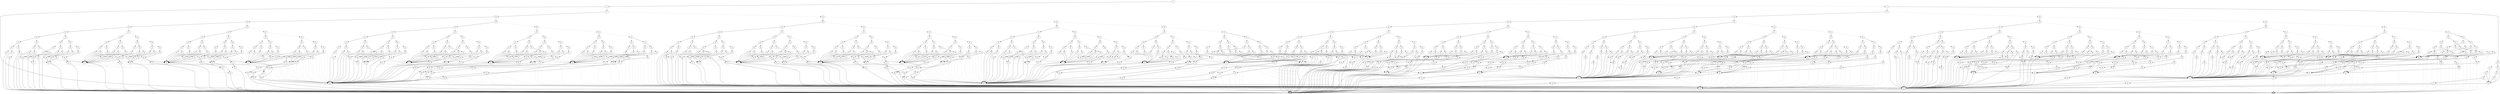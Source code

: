 digraph G {
0 [shape=box, label="0", style=filled, shape=box, height=0.3, width=0.3];
1 [shape=box, label="1", style=filled, shape=box, height=0.3, width=0.3];
39437 [label="1"];
39437 -> 39308 [style=dotted];
39437 -> 39436 [style=filled];
39308 [label="2"];
39308 -> 39299 [style=dotted];
39308 -> 39307 [style=filled];
39299 [label="27"];
39299 -> 38330 [style=dotted];
39299 -> 39298 [style=filled];
38330 [label="28"];
38330 -> 38155 [style=dotted];
38330 -> 38329 [style=filled];
38155 [label="29"];
38155 -> 38078 [style=dotted];
38155 -> 38154 [style=filled];
38078 [label="30"];
38078 -> 38030 [style=dotted];
38078 -> 38077 [style=filled];
38030 [label="31"];
38030 -> 38013 [style=dotted];
38030 -> 38029 [style=filled];
38013 [label="32"];
38013 -> 37996 [style=dotted];
38013 -> 38012 [style=filled];
37996 [label="33"];
37996 -> 37988 [style=dotted];
37996 -> 37995 [style=filled];
37988 [label="34"];
37988 -> 0 [style=dotted];
37988 -> 37987 [style=filled];
37987 [label="38"];
37987 -> 0 [style=dotted];
37987 -> 37986 [style=filled];
37986 [label="39"];
37986 -> 0 [style=dotted];
37986 -> 37985 [style=filled];
37985 [label="40"];
37985 -> 0 [style=dotted];
37985 -> 37984 [style=filled];
37984 [label="41"];
37984 -> 0 [style=dotted];
37984 -> 37983 [style=filled];
37983 [label="42"];
37983 -> 0 [style=dotted];
37983 -> 37982 [style=filled];
37982 [label="43"];
37982 -> 0 [style=dotted];
37982 -> 15937 [style=filled];
15937 [label="44"];
15937 -> 0 [style=dotted];
15937 -> 100 [style=filled];
100 [label="49"];
100 -> 0 [style=dotted];
100 -> 1 [style=filled];
37995 [label="34"];
37995 -> 37991 [style=dotted];
37995 -> 37994 [style=filled];
37991 [label="38"];
37991 -> 0 [style=dotted];
37991 -> 37990 [style=filled];
37990 [label="39"];
37990 -> 0 [style=dotted];
37990 -> 37989 [style=filled];
37989 [label="40"];
37989 -> 0 [style=dotted];
37989 -> 37983 [style=filled];
37994 [label="38"];
37994 -> 0 [style=dotted];
37994 -> 37993 [style=filled];
37993 [label="39"];
37993 -> 0 [style=dotted];
37993 -> 37992 [style=filled];
37992 [label="40"];
37992 -> 37984 [style=dotted];
37992 -> 37983 [style=filled];
38012 [label="33"];
38012 -> 38004 [style=dotted];
38012 -> 38011 [style=filled];
38004 [label="34"];
38004 -> 37998 [style=dotted];
38004 -> 38003 [style=filled];
37998 [label="38"];
37998 -> 0 [style=dotted];
37998 -> 37997 [style=filled];
37997 [label="39"];
37997 -> 0 [style=dotted];
37997 -> 37983 [style=filled];
38003 [label="38"];
38003 -> 0 [style=dotted];
38003 -> 38002 [style=filled];
38002 [label="39"];
38002 -> 0 [style=dotted];
38002 -> 38001 [style=filled];
38001 [label="40"];
38001 -> 37983 [style=dotted];
38001 -> 38000 [style=filled];
38000 [label="41"];
38000 -> 37983 [style=dotted];
38000 -> 37999 [style=filled];
37999 [label="42"];
37999 -> 0 [style=dotted];
37999 -> 17544 [style=filled];
17544 [label="43"];
17544 -> 0 [style=dotted];
17544 -> 100 [style=filled];
38011 [label="34"];
38011 -> 38007 [style=dotted];
38011 -> 38010 [style=filled];
38007 [label="38"];
38007 -> 0 [style=dotted];
38007 -> 38006 [style=filled];
38006 [label="39"];
38006 -> 0 [style=dotted];
38006 -> 38005 [style=filled];
38005 [label="40"];
38005 -> 37983 [style=dotted];
38005 -> 37999 [style=filled];
38010 [label="38"];
38010 -> 0 [style=dotted];
38010 -> 38009 [style=filled];
38009 [label="39"];
38009 -> 0 [style=dotted];
38009 -> 38008 [style=filled];
38008 [label="40"];
38008 -> 38000 [style=dotted];
38008 -> 37999 [style=filled];
38029 [label="32"];
38029 -> 38021 [style=dotted];
38029 -> 38028 [style=filled];
38021 [label="33"];
38021 -> 38017 [style=dotted];
38021 -> 38020 [style=filled];
38017 [label="34"];
38017 -> 38015 [style=dotted];
38017 -> 38016 [style=filled];
38015 [label="38"];
38015 -> 0 [style=dotted];
38015 -> 38014 [style=filled];
38014 [label="39"];
38014 -> 0 [style=dotted];
38014 -> 37999 [style=filled];
38016 [label="38"];
38016 -> 37986 [style=dotted];
38016 -> 38014 [style=filled];
38020 [label="34"];
38020 -> 38018 [style=dotted];
38020 -> 38019 [style=filled];
38018 [label="38"];
38018 -> 37990 [style=dotted];
38018 -> 38014 [style=filled];
38019 [label="38"];
38019 -> 37993 [style=dotted];
38019 -> 38014 [style=filled];
38028 [label="33"];
38028 -> 38024 [style=dotted];
38028 -> 38027 [style=filled];
38024 [label="34"];
38024 -> 38022 [style=dotted];
38024 -> 38023 [style=filled];
38022 [label="38"];
38022 -> 37997 [style=dotted];
38022 -> 38014 [style=filled];
38023 [label="38"];
38023 -> 38002 [style=dotted];
38023 -> 38014 [style=filled];
38027 [label="34"];
38027 -> 38025 [style=dotted];
38027 -> 38026 [style=filled];
38025 [label="38"];
38025 -> 38006 [style=dotted];
38025 -> 38014 [style=filled];
38026 [label="38"];
38026 -> 38009 [style=dotted];
38026 -> 38014 [style=filled];
38077 [label="31"];
38077 -> 38060 [style=dotted];
38077 -> 38076 [style=filled];
38060 [label="32"];
38060 -> 38044 [style=dotted];
38060 -> 38059 [style=filled];
38044 [label="33"];
38044 -> 38036 [style=dotted];
38044 -> 38043 [style=filled];
38036 [label="34"];
38036 -> 38014 [style=dotted];
38036 -> 38035 [style=filled];
38035 [label="38"];
38035 -> 38014 [style=dotted];
38035 -> 38034 [style=filled];
38034 [label="39"];
38034 -> 0 [style=dotted];
38034 -> 38033 [style=filled];
38033 [label="40"];
38033 -> 37999 [style=dotted];
38033 -> 38032 [style=filled];
38032 [label="41"];
38032 -> 37999 [style=dotted];
38032 -> 38031 [style=filled];
38031 [label="42"];
38031 -> 37982 [style=dotted];
38031 -> 17544 [style=filled];
38043 [label="34"];
38043 -> 38039 [style=dotted];
38043 -> 38042 [style=filled];
38039 [label="38"];
38039 -> 38014 [style=dotted];
38039 -> 38038 [style=filled];
38038 [label="39"];
38038 -> 0 [style=dotted];
38038 -> 38037 [style=filled];
38037 [label="40"];
38037 -> 37999 [style=dotted];
38037 -> 38031 [style=filled];
38042 [label="38"];
38042 -> 38014 [style=dotted];
38042 -> 38041 [style=filled];
38041 [label="39"];
38041 -> 0 [style=dotted];
38041 -> 38040 [style=filled];
38040 [label="40"];
38040 -> 38032 [style=dotted];
38040 -> 38031 [style=filled];
38059 [label="33"];
38059 -> 38051 [style=dotted];
38059 -> 38058 [style=filled];
38051 [label="34"];
38051 -> 38046 [style=dotted];
38051 -> 38050 [style=filled];
38046 [label="38"];
38046 -> 38014 [style=dotted];
38046 -> 38045 [style=filled];
38045 [label="39"];
38045 -> 0 [style=dotted];
38045 -> 38031 [style=filled];
38050 [label="38"];
38050 -> 38014 [style=dotted];
38050 -> 38049 [style=filled];
38049 [label="39"];
38049 -> 0 [style=dotted];
38049 -> 38048 [style=filled];
38048 [label="40"];
38048 -> 38031 [style=dotted];
38048 -> 38047 [style=filled];
38047 [label="41"];
38047 -> 38031 [style=dotted];
38047 -> 17544 [style=filled];
38058 [label="34"];
38058 -> 38054 [style=dotted];
38058 -> 38057 [style=filled];
38054 [label="38"];
38054 -> 38014 [style=dotted];
38054 -> 38053 [style=filled];
38053 [label="39"];
38053 -> 0 [style=dotted];
38053 -> 38052 [style=filled];
38052 [label="40"];
38052 -> 38031 [style=dotted];
38052 -> 17544 [style=filled];
38057 [label="38"];
38057 -> 38014 [style=dotted];
38057 -> 38056 [style=filled];
38056 [label="39"];
38056 -> 0 [style=dotted];
38056 -> 38055 [style=filled];
38055 [label="40"];
38055 -> 38047 [style=dotted];
38055 -> 17544 [style=filled];
38076 [label="32"];
38076 -> 38068 [style=dotted];
38076 -> 38075 [style=filled];
38068 [label="33"];
38068 -> 38064 [style=dotted];
38068 -> 38067 [style=filled];
38064 [label="34"];
38064 -> 38062 [style=dotted];
38064 -> 38063 [style=filled];
38062 [label="38"];
38062 -> 38014 [style=dotted];
38062 -> 38061 [style=filled];
38061 [label="39"];
38061 -> 0 [style=dotted];
38061 -> 17544 [style=filled];
38063 [label="38"];
38063 -> 38034 [style=dotted];
38063 -> 38061 [style=filled];
38067 [label="34"];
38067 -> 38065 [style=dotted];
38067 -> 38066 [style=filled];
38065 [label="38"];
38065 -> 38038 [style=dotted];
38065 -> 38061 [style=filled];
38066 [label="38"];
38066 -> 38041 [style=dotted];
38066 -> 38061 [style=filled];
38075 [label="33"];
38075 -> 38071 [style=dotted];
38075 -> 38074 [style=filled];
38071 [label="34"];
38071 -> 38069 [style=dotted];
38071 -> 38070 [style=filled];
38069 [label="38"];
38069 -> 38045 [style=dotted];
38069 -> 38061 [style=filled];
38070 [label="38"];
38070 -> 38049 [style=dotted];
38070 -> 38061 [style=filled];
38074 [label="34"];
38074 -> 38072 [style=dotted];
38074 -> 38073 [style=filled];
38072 [label="38"];
38072 -> 38053 [style=dotted];
38072 -> 38061 [style=filled];
38073 [label="38"];
38073 -> 38056 [style=dotted];
38073 -> 38061 [style=filled];
38154 [label="30"];
38154 -> 38116 [style=dotted];
38154 -> 38153 [style=filled];
38116 [label="31"];
38116 -> 38099 [style=dotted];
38116 -> 38115 [style=filled];
38099 [label="32"];
38099 -> 38087 [style=dotted];
38099 -> 38098 [style=filled];
38087 [label="33"];
38087 -> 38081 [style=dotted];
38087 -> 38086 [style=filled];
38081 [label="34"];
38081 -> 38061 [style=dotted];
38081 -> 38080 [style=filled];
38080 [label="38"];
38080 -> 38061 [style=dotted];
38080 -> 38079 [style=filled];
38079 [label="39"];
38079 -> 37985 [style=dotted];
38079 -> 17544 [style=filled];
38086 [label="34"];
38086 -> 38083 [style=dotted];
38086 -> 38085 [style=filled];
38083 [label="38"];
38083 -> 38061 [style=dotted];
38083 -> 38082 [style=filled];
38082 [label="39"];
38082 -> 37989 [style=dotted];
38082 -> 17544 [style=filled];
38085 [label="38"];
38085 -> 38061 [style=dotted];
38085 -> 38084 [style=filled];
38084 [label="39"];
38084 -> 37992 [style=dotted];
38084 -> 17544 [style=filled];
38098 [label="33"];
38098 -> 38092 [style=dotted];
38098 -> 38097 [style=filled];
38092 [label="34"];
38092 -> 38089 [style=dotted];
38092 -> 38091 [style=filled];
38089 [label="38"];
38089 -> 38061 [style=dotted];
38089 -> 38088 [style=filled];
38088 [label="39"];
38088 -> 37983 [style=dotted];
38088 -> 17544 [style=filled];
38091 [label="38"];
38091 -> 38061 [style=dotted];
38091 -> 38090 [style=filled];
38090 [label="39"];
38090 -> 38001 [style=dotted];
38090 -> 17544 [style=filled];
38097 [label="34"];
38097 -> 38094 [style=dotted];
38097 -> 38096 [style=filled];
38094 [label="38"];
38094 -> 38061 [style=dotted];
38094 -> 38093 [style=filled];
38093 [label="39"];
38093 -> 38005 [style=dotted];
38093 -> 17544 [style=filled];
38096 [label="38"];
38096 -> 38061 [style=dotted];
38096 -> 38095 [style=filled];
38095 [label="39"];
38095 -> 38008 [style=dotted];
38095 -> 17544 [style=filled];
38115 [label="32"];
38115 -> 38107 [style=dotted];
38115 -> 38114 [style=filled];
38107 [label="33"];
38107 -> 38103 [style=dotted];
38107 -> 38106 [style=filled];
38103 [label="34"];
38103 -> 38101 [style=dotted];
38103 -> 38102 [style=filled];
38101 [label="38"];
38101 -> 38061 [style=dotted];
38101 -> 38100 [style=filled];
38100 [label="39"];
38100 -> 37999 [style=dotted];
38100 -> 17544 [style=filled];
38102 [label="38"];
38102 -> 38079 [style=dotted];
38102 -> 38100 [style=filled];
38106 [label="34"];
38106 -> 38104 [style=dotted];
38106 -> 38105 [style=filled];
38104 [label="38"];
38104 -> 38082 [style=dotted];
38104 -> 38100 [style=filled];
38105 [label="38"];
38105 -> 38084 [style=dotted];
38105 -> 38100 [style=filled];
38114 [label="33"];
38114 -> 38110 [style=dotted];
38114 -> 38113 [style=filled];
38110 [label="34"];
38110 -> 38108 [style=dotted];
38110 -> 38109 [style=filled];
38108 [label="38"];
38108 -> 38088 [style=dotted];
38108 -> 38100 [style=filled];
38109 [label="38"];
38109 -> 38090 [style=dotted];
38109 -> 38100 [style=filled];
38113 [label="34"];
38113 -> 38111 [style=dotted];
38113 -> 38112 [style=filled];
38111 [label="38"];
38111 -> 38093 [style=dotted];
38111 -> 38100 [style=filled];
38112 [label="38"];
38112 -> 38095 [style=dotted];
38112 -> 38100 [style=filled];
38153 [label="31"];
38153 -> 38137 [style=dotted];
38153 -> 38152 [style=filled];
38137 [label="32"];
38137 -> 38125 [style=dotted];
38137 -> 38136 [style=filled];
38125 [label="33"];
38125 -> 38119 [style=dotted];
38125 -> 38124 [style=filled];
38119 [label="34"];
38119 -> 38100 [style=dotted];
38119 -> 38118 [style=filled];
38118 [label="38"];
38118 -> 38100 [style=dotted];
38118 -> 38117 [style=filled];
38117 [label="39"];
38117 -> 38033 [style=dotted];
38117 -> 17544 [style=filled];
38124 [label="34"];
38124 -> 38121 [style=dotted];
38124 -> 38123 [style=filled];
38121 [label="38"];
38121 -> 38100 [style=dotted];
38121 -> 38120 [style=filled];
38120 [label="39"];
38120 -> 38037 [style=dotted];
38120 -> 17544 [style=filled];
38123 [label="38"];
38123 -> 38100 [style=dotted];
38123 -> 38122 [style=filled];
38122 [label="39"];
38122 -> 38040 [style=dotted];
38122 -> 17544 [style=filled];
38136 [label="33"];
38136 -> 38130 [style=dotted];
38136 -> 38135 [style=filled];
38130 [label="34"];
38130 -> 38127 [style=dotted];
38130 -> 38129 [style=filled];
38127 [label="38"];
38127 -> 38100 [style=dotted];
38127 -> 38126 [style=filled];
38126 [label="39"];
38126 -> 38031 [style=dotted];
38126 -> 17544 [style=filled];
38129 [label="38"];
38129 -> 38100 [style=dotted];
38129 -> 38128 [style=filled];
38128 [label="39"];
38128 -> 38048 [style=dotted];
38128 -> 17544 [style=filled];
38135 [label="34"];
38135 -> 38132 [style=dotted];
38135 -> 38134 [style=filled];
38132 [label="38"];
38132 -> 38100 [style=dotted];
38132 -> 38131 [style=filled];
38131 [label="39"];
38131 -> 38052 [style=dotted];
38131 -> 17544 [style=filled];
38134 [label="38"];
38134 -> 38100 [style=dotted];
38134 -> 38133 [style=filled];
38133 [label="39"];
38133 -> 38055 [style=dotted];
38133 -> 17544 [style=filled];
38152 [label="32"];
38152 -> 38144 [style=dotted];
38152 -> 38151 [style=filled];
38144 [label="33"];
38144 -> 38140 [style=dotted];
38144 -> 38143 [style=filled];
38140 [label="34"];
38140 -> 38138 [style=dotted];
38140 -> 38139 [style=filled];
38138 [label="38"];
38138 -> 38100 [style=dotted];
38138 -> 17544 [style=filled];
38139 [label="38"];
38139 -> 38117 [style=dotted];
38139 -> 17544 [style=filled];
38143 [label="34"];
38143 -> 38141 [style=dotted];
38143 -> 38142 [style=filled];
38141 [label="38"];
38141 -> 38120 [style=dotted];
38141 -> 17544 [style=filled];
38142 [label="38"];
38142 -> 38122 [style=dotted];
38142 -> 17544 [style=filled];
38151 [label="33"];
38151 -> 38147 [style=dotted];
38151 -> 38150 [style=filled];
38147 [label="34"];
38147 -> 38145 [style=dotted];
38147 -> 38146 [style=filled];
38145 [label="38"];
38145 -> 38126 [style=dotted];
38145 -> 17544 [style=filled];
38146 [label="38"];
38146 -> 38128 [style=dotted];
38146 -> 17544 [style=filled];
38150 [label="34"];
38150 -> 38148 [style=dotted];
38150 -> 38149 [style=filled];
38148 [label="38"];
38148 -> 38131 [style=dotted];
38148 -> 17544 [style=filled];
38149 [label="38"];
38149 -> 38133 [style=dotted];
38149 -> 17544 [style=filled];
38329 [label="29"];
38329 -> 38252 [style=dotted];
38329 -> 38328 [style=filled];
38252 [label="30"];
38252 -> 38204 [style=dotted];
38252 -> 38251 [style=filled];
38204 [label="31"];
38204 -> 38187 [style=dotted];
38204 -> 38203 [style=filled];
38187 [label="32"];
38187 -> 38170 [style=dotted];
38187 -> 38186 [style=filled];
38170 [label="33"];
38170 -> 38162 [style=dotted];
38170 -> 38169 [style=filled];
38162 [label="34"];
38162 -> 17544 [style=dotted];
38162 -> 38161 [style=filled];
38161 [label="38"];
38161 -> 17544 [style=dotted];
38161 -> 38160 [style=filled];
38160 [label="39"];
38160 -> 17544 [style=dotted];
38160 -> 38159 [style=filled];
38159 [label="40"];
38159 -> 17544 [style=dotted];
38159 -> 38158 [style=filled];
38158 [label="41"];
38158 -> 17544 [style=dotted];
38158 -> 38157 [style=filled];
38157 [label="42"];
38157 -> 17544 [style=dotted];
38157 -> 38156 [style=filled];
38156 [label="43"];
38156 -> 15937 [style=dotted];
38156 -> 100 [style=filled];
38169 [label="34"];
38169 -> 38165 [style=dotted];
38169 -> 38168 [style=filled];
38165 [label="38"];
38165 -> 17544 [style=dotted];
38165 -> 38164 [style=filled];
38164 [label="39"];
38164 -> 17544 [style=dotted];
38164 -> 38163 [style=filled];
38163 [label="40"];
38163 -> 17544 [style=dotted];
38163 -> 38157 [style=filled];
38168 [label="38"];
38168 -> 17544 [style=dotted];
38168 -> 38167 [style=filled];
38167 [label="39"];
38167 -> 17544 [style=dotted];
38167 -> 38166 [style=filled];
38166 [label="40"];
38166 -> 38158 [style=dotted];
38166 -> 38157 [style=filled];
38186 [label="33"];
38186 -> 38178 [style=dotted];
38186 -> 38185 [style=filled];
38178 [label="34"];
38178 -> 38172 [style=dotted];
38178 -> 38177 [style=filled];
38172 [label="38"];
38172 -> 17544 [style=dotted];
38172 -> 38171 [style=filled];
38171 [label="39"];
38171 -> 17544 [style=dotted];
38171 -> 38157 [style=filled];
38177 [label="38"];
38177 -> 17544 [style=dotted];
38177 -> 38176 [style=filled];
38176 [label="39"];
38176 -> 17544 [style=dotted];
38176 -> 38175 [style=filled];
38175 [label="40"];
38175 -> 38157 [style=dotted];
38175 -> 38174 [style=filled];
38174 [label="41"];
38174 -> 38157 [style=dotted];
38174 -> 38173 [style=filled];
38173 [label="42"];
38173 -> 17544 [style=dotted];
38173 -> 100 [style=filled];
38185 [label="34"];
38185 -> 38181 [style=dotted];
38185 -> 38184 [style=filled];
38181 [label="38"];
38181 -> 17544 [style=dotted];
38181 -> 38180 [style=filled];
38180 [label="39"];
38180 -> 17544 [style=dotted];
38180 -> 38179 [style=filled];
38179 [label="40"];
38179 -> 38157 [style=dotted];
38179 -> 38173 [style=filled];
38184 [label="38"];
38184 -> 17544 [style=dotted];
38184 -> 38183 [style=filled];
38183 [label="39"];
38183 -> 17544 [style=dotted];
38183 -> 38182 [style=filled];
38182 [label="40"];
38182 -> 38174 [style=dotted];
38182 -> 38173 [style=filled];
38203 [label="32"];
38203 -> 38195 [style=dotted];
38203 -> 38202 [style=filled];
38195 [label="33"];
38195 -> 38191 [style=dotted];
38195 -> 38194 [style=filled];
38191 [label="34"];
38191 -> 38189 [style=dotted];
38191 -> 38190 [style=filled];
38189 [label="38"];
38189 -> 17544 [style=dotted];
38189 -> 38188 [style=filled];
38188 [label="39"];
38188 -> 17544 [style=dotted];
38188 -> 38173 [style=filled];
38190 [label="38"];
38190 -> 38160 [style=dotted];
38190 -> 38188 [style=filled];
38194 [label="34"];
38194 -> 38192 [style=dotted];
38194 -> 38193 [style=filled];
38192 [label="38"];
38192 -> 38164 [style=dotted];
38192 -> 38188 [style=filled];
38193 [label="38"];
38193 -> 38167 [style=dotted];
38193 -> 38188 [style=filled];
38202 [label="33"];
38202 -> 38198 [style=dotted];
38202 -> 38201 [style=filled];
38198 [label="34"];
38198 -> 38196 [style=dotted];
38198 -> 38197 [style=filled];
38196 [label="38"];
38196 -> 38171 [style=dotted];
38196 -> 38188 [style=filled];
38197 [label="38"];
38197 -> 38176 [style=dotted];
38197 -> 38188 [style=filled];
38201 [label="34"];
38201 -> 38199 [style=dotted];
38201 -> 38200 [style=filled];
38199 [label="38"];
38199 -> 38180 [style=dotted];
38199 -> 38188 [style=filled];
38200 [label="38"];
38200 -> 38183 [style=dotted];
38200 -> 38188 [style=filled];
38251 [label="31"];
38251 -> 38234 [style=dotted];
38251 -> 38250 [style=filled];
38234 [label="32"];
38234 -> 38218 [style=dotted];
38234 -> 38233 [style=filled];
38218 [label="33"];
38218 -> 38210 [style=dotted];
38218 -> 38217 [style=filled];
38210 [label="34"];
38210 -> 38188 [style=dotted];
38210 -> 38209 [style=filled];
38209 [label="38"];
38209 -> 38188 [style=dotted];
38209 -> 38208 [style=filled];
38208 [label="39"];
38208 -> 17544 [style=dotted];
38208 -> 38207 [style=filled];
38207 [label="40"];
38207 -> 38173 [style=dotted];
38207 -> 38206 [style=filled];
38206 [label="41"];
38206 -> 38173 [style=dotted];
38206 -> 38205 [style=filled];
38205 [label="42"];
38205 -> 38156 [style=dotted];
38205 -> 100 [style=filled];
38217 [label="34"];
38217 -> 38213 [style=dotted];
38217 -> 38216 [style=filled];
38213 [label="38"];
38213 -> 38188 [style=dotted];
38213 -> 38212 [style=filled];
38212 [label="39"];
38212 -> 17544 [style=dotted];
38212 -> 38211 [style=filled];
38211 [label="40"];
38211 -> 38173 [style=dotted];
38211 -> 38205 [style=filled];
38216 [label="38"];
38216 -> 38188 [style=dotted];
38216 -> 38215 [style=filled];
38215 [label="39"];
38215 -> 17544 [style=dotted];
38215 -> 38214 [style=filled];
38214 [label="40"];
38214 -> 38206 [style=dotted];
38214 -> 38205 [style=filled];
38233 [label="33"];
38233 -> 38225 [style=dotted];
38233 -> 38232 [style=filled];
38225 [label="34"];
38225 -> 38220 [style=dotted];
38225 -> 38224 [style=filled];
38220 [label="38"];
38220 -> 38188 [style=dotted];
38220 -> 38219 [style=filled];
38219 [label="39"];
38219 -> 17544 [style=dotted];
38219 -> 38205 [style=filled];
38224 [label="38"];
38224 -> 38188 [style=dotted];
38224 -> 38223 [style=filled];
38223 [label="39"];
38223 -> 17544 [style=dotted];
38223 -> 38222 [style=filled];
38222 [label="40"];
38222 -> 38205 [style=dotted];
38222 -> 38221 [style=filled];
38221 [label="41"];
38221 -> 38205 [style=dotted];
38221 -> 100 [style=filled];
38232 [label="34"];
38232 -> 38228 [style=dotted];
38232 -> 38231 [style=filled];
38228 [label="38"];
38228 -> 38188 [style=dotted];
38228 -> 38227 [style=filled];
38227 [label="39"];
38227 -> 17544 [style=dotted];
38227 -> 38226 [style=filled];
38226 [label="40"];
38226 -> 38205 [style=dotted];
38226 -> 100 [style=filled];
38231 [label="38"];
38231 -> 38188 [style=dotted];
38231 -> 38230 [style=filled];
38230 [label="39"];
38230 -> 17544 [style=dotted];
38230 -> 38229 [style=filled];
38229 [label="40"];
38229 -> 38221 [style=dotted];
38229 -> 100 [style=filled];
38250 [label="32"];
38250 -> 38242 [style=dotted];
38250 -> 38249 [style=filled];
38242 [label="33"];
38242 -> 38238 [style=dotted];
38242 -> 38241 [style=filled];
38238 [label="34"];
38238 -> 38236 [style=dotted];
38238 -> 38237 [style=filled];
38236 [label="38"];
38236 -> 38188 [style=dotted];
38236 -> 38235 [style=filled];
38235 [label="39"];
38235 -> 17544 [style=dotted];
38235 -> 100 [style=filled];
38237 [label="38"];
38237 -> 38208 [style=dotted];
38237 -> 38235 [style=filled];
38241 [label="34"];
38241 -> 38239 [style=dotted];
38241 -> 38240 [style=filled];
38239 [label="38"];
38239 -> 38212 [style=dotted];
38239 -> 38235 [style=filled];
38240 [label="38"];
38240 -> 38215 [style=dotted];
38240 -> 38235 [style=filled];
38249 [label="33"];
38249 -> 38245 [style=dotted];
38249 -> 38248 [style=filled];
38245 [label="34"];
38245 -> 38243 [style=dotted];
38245 -> 38244 [style=filled];
38243 [label="38"];
38243 -> 38219 [style=dotted];
38243 -> 38235 [style=filled];
38244 [label="38"];
38244 -> 38223 [style=dotted];
38244 -> 38235 [style=filled];
38248 [label="34"];
38248 -> 38246 [style=dotted];
38248 -> 38247 [style=filled];
38246 [label="38"];
38246 -> 38227 [style=dotted];
38246 -> 38235 [style=filled];
38247 [label="38"];
38247 -> 38230 [style=dotted];
38247 -> 38235 [style=filled];
38328 [label="30"];
38328 -> 38290 [style=dotted];
38328 -> 38327 [style=filled];
38290 [label="31"];
38290 -> 38273 [style=dotted];
38290 -> 38289 [style=filled];
38273 [label="32"];
38273 -> 38261 [style=dotted];
38273 -> 38272 [style=filled];
38261 [label="33"];
38261 -> 38255 [style=dotted];
38261 -> 38260 [style=filled];
38255 [label="34"];
38255 -> 38235 [style=dotted];
38255 -> 38254 [style=filled];
38254 [label="38"];
38254 -> 38235 [style=dotted];
38254 -> 38253 [style=filled];
38253 [label="39"];
38253 -> 38159 [style=dotted];
38253 -> 100 [style=filled];
38260 [label="34"];
38260 -> 38257 [style=dotted];
38260 -> 38259 [style=filled];
38257 [label="38"];
38257 -> 38235 [style=dotted];
38257 -> 38256 [style=filled];
38256 [label="39"];
38256 -> 38163 [style=dotted];
38256 -> 100 [style=filled];
38259 [label="38"];
38259 -> 38235 [style=dotted];
38259 -> 38258 [style=filled];
38258 [label="39"];
38258 -> 38166 [style=dotted];
38258 -> 100 [style=filled];
38272 [label="33"];
38272 -> 38266 [style=dotted];
38272 -> 38271 [style=filled];
38266 [label="34"];
38266 -> 38263 [style=dotted];
38266 -> 38265 [style=filled];
38263 [label="38"];
38263 -> 38235 [style=dotted];
38263 -> 38262 [style=filled];
38262 [label="39"];
38262 -> 38157 [style=dotted];
38262 -> 100 [style=filled];
38265 [label="38"];
38265 -> 38235 [style=dotted];
38265 -> 38264 [style=filled];
38264 [label="39"];
38264 -> 38175 [style=dotted];
38264 -> 100 [style=filled];
38271 [label="34"];
38271 -> 38268 [style=dotted];
38271 -> 38270 [style=filled];
38268 [label="38"];
38268 -> 38235 [style=dotted];
38268 -> 38267 [style=filled];
38267 [label="39"];
38267 -> 38179 [style=dotted];
38267 -> 100 [style=filled];
38270 [label="38"];
38270 -> 38235 [style=dotted];
38270 -> 38269 [style=filled];
38269 [label="39"];
38269 -> 38182 [style=dotted];
38269 -> 100 [style=filled];
38289 [label="32"];
38289 -> 38281 [style=dotted];
38289 -> 38288 [style=filled];
38281 [label="33"];
38281 -> 38277 [style=dotted];
38281 -> 38280 [style=filled];
38277 [label="34"];
38277 -> 38275 [style=dotted];
38277 -> 38276 [style=filled];
38275 [label="38"];
38275 -> 38235 [style=dotted];
38275 -> 38274 [style=filled];
38274 [label="39"];
38274 -> 38173 [style=dotted];
38274 -> 100 [style=filled];
38276 [label="38"];
38276 -> 38253 [style=dotted];
38276 -> 38274 [style=filled];
38280 [label="34"];
38280 -> 38278 [style=dotted];
38280 -> 38279 [style=filled];
38278 [label="38"];
38278 -> 38256 [style=dotted];
38278 -> 38274 [style=filled];
38279 [label="38"];
38279 -> 38258 [style=dotted];
38279 -> 38274 [style=filled];
38288 [label="33"];
38288 -> 38284 [style=dotted];
38288 -> 38287 [style=filled];
38284 [label="34"];
38284 -> 38282 [style=dotted];
38284 -> 38283 [style=filled];
38282 [label="38"];
38282 -> 38262 [style=dotted];
38282 -> 38274 [style=filled];
38283 [label="38"];
38283 -> 38264 [style=dotted];
38283 -> 38274 [style=filled];
38287 [label="34"];
38287 -> 38285 [style=dotted];
38287 -> 38286 [style=filled];
38285 [label="38"];
38285 -> 38267 [style=dotted];
38285 -> 38274 [style=filled];
38286 [label="38"];
38286 -> 38269 [style=dotted];
38286 -> 38274 [style=filled];
38327 [label="31"];
38327 -> 38311 [style=dotted];
38327 -> 38326 [style=filled];
38311 [label="32"];
38311 -> 38299 [style=dotted];
38311 -> 38310 [style=filled];
38299 [label="33"];
38299 -> 38293 [style=dotted];
38299 -> 38298 [style=filled];
38293 [label="34"];
38293 -> 38274 [style=dotted];
38293 -> 38292 [style=filled];
38292 [label="38"];
38292 -> 38274 [style=dotted];
38292 -> 38291 [style=filled];
38291 [label="39"];
38291 -> 38207 [style=dotted];
38291 -> 100 [style=filled];
38298 [label="34"];
38298 -> 38295 [style=dotted];
38298 -> 38297 [style=filled];
38295 [label="38"];
38295 -> 38274 [style=dotted];
38295 -> 38294 [style=filled];
38294 [label="39"];
38294 -> 38211 [style=dotted];
38294 -> 100 [style=filled];
38297 [label="38"];
38297 -> 38274 [style=dotted];
38297 -> 38296 [style=filled];
38296 [label="39"];
38296 -> 38214 [style=dotted];
38296 -> 100 [style=filled];
38310 [label="33"];
38310 -> 38304 [style=dotted];
38310 -> 38309 [style=filled];
38304 [label="34"];
38304 -> 38301 [style=dotted];
38304 -> 38303 [style=filled];
38301 [label="38"];
38301 -> 38274 [style=dotted];
38301 -> 38300 [style=filled];
38300 [label="39"];
38300 -> 38205 [style=dotted];
38300 -> 100 [style=filled];
38303 [label="38"];
38303 -> 38274 [style=dotted];
38303 -> 38302 [style=filled];
38302 [label="39"];
38302 -> 38222 [style=dotted];
38302 -> 100 [style=filled];
38309 [label="34"];
38309 -> 38306 [style=dotted];
38309 -> 38308 [style=filled];
38306 [label="38"];
38306 -> 38274 [style=dotted];
38306 -> 38305 [style=filled];
38305 [label="39"];
38305 -> 38226 [style=dotted];
38305 -> 100 [style=filled];
38308 [label="38"];
38308 -> 38274 [style=dotted];
38308 -> 38307 [style=filled];
38307 [label="39"];
38307 -> 38229 [style=dotted];
38307 -> 100 [style=filled];
38326 [label="32"];
38326 -> 38318 [style=dotted];
38326 -> 38325 [style=filled];
38318 [label="33"];
38318 -> 38314 [style=dotted];
38318 -> 38317 [style=filled];
38314 [label="34"];
38314 -> 38312 [style=dotted];
38314 -> 38313 [style=filled];
38312 [label="38"];
38312 -> 38274 [style=dotted];
38312 -> 100 [style=filled];
38313 [label="38"];
38313 -> 38291 [style=dotted];
38313 -> 100 [style=filled];
38317 [label="34"];
38317 -> 38315 [style=dotted];
38317 -> 38316 [style=filled];
38315 [label="38"];
38315 -> 38294 [style=dotted];
38315 -> 100 [style=filled];
38316 [label="38"];
38316 -> 38296 [style=dotted];
38316 -> 100 [style=filled];
38325 [label="33"];
38325 -> 38321 [style=dotted];
38325 -> 38324 [style=filled];
38321 [label="34"];
38321 -> 38319 [style=dotted];
38321 -> 38320 [style=filled];
38319 [label="38"];
38319 -> 38300 [style=dotted];
38319 -> 100 [style=filled];
38320 [label="38"];
38320 -> 38302 [style=dotted];
38320 -> 100 [style=filled];
38324 [label="34"];
38324 -> 38322 [style=dotted];
38324 -> 38323 [style=filled];
38322 [label="38"];
38322 -> 38305 [style=dotted];
38322 -> 100 [style=filled];
38323 [label="38"];
38323 -> 38307 [style=dotted];
38323 -> 100 [style=filled];
39298 [label="28"];
39298 -> 39297 [style=dotted];
39298 -> 7505 [style=filled];
39297 [label="29"];
39297 -> 39220 [style=dotted];
39297 -> 39296 [style=filled];
39220 [label="30"];
39220 -> 39172 [style=dotted];
39220 -> 39219 [style=filled];
39172 [label="31"];
39172 -> 39155 [style=dotted];
39172 -> 39171 [style=filled];
39155 [label="32"];
39155 -> 39138 [style=dotted];
39155 -> 39154 [style=filled];
39138 [label="33"];
39138 -> 39130 [style=dotted];
39138 -> 39137 [style=filled];
39130 [label="34"];
39130 -> 101 [style=dotted];
39130 -> 39129 [style=filled];
101 [label="49"];
101 -> 1 [style=dotted];
101 -> 0 [style=filled];
39129 [label="38"];
39129 -> 101 [style=dotted];
39129 -> 39128 [style=filled];
39128 [label="39"];
39128 -> 101 [style=dotted];
39128 -> 39127 [style=filled];
39127 [label="40"];
39127 -> 101 [style=dotted];
39127 -> 39126 [style=filled];
39126 [label="41"];
39126 -> 101 [style=dotted];
39126 -> 39125 [style=filled];
39125 [label="42"];
39125 -> 101 [style=dotted];
39125 -> 39124 [style=filled];
39124 [label="43"];
39124 -> 101 [style=dotted];
39124 -> 585 [style=filled];
585 [label="44"];
585 -> 101 [style=dotted];
585 -> 1 [style=filled];
39137 [label="34"];
39137 -> 39133 [style=dotted];
39137 -> 39136 [style=filled];
39133 [label="38"];
39133 -> 101 [style=dotted];
39133 -> 39132 [style=filled];
39132 [label="39"];
39132 -> 101 [style=dotted];
39132 -> 39131 [style=filled];
39131 [label="40"];
39131 -> 101 [style=dotted];
39131 -> 39125 [style=filled];
39136 [label="38"];
39136 -> 101 [style=dotted];
39136 -> 39135 [style=filled];
39135 [label="39"];
39135 -> 101 [style=dotted];
39135 -> 39134 [style=filled];
39134 [label="40"];
39134 -> 39126 [style=dotted];
39134 -> 39125 [style=filled];
39154 [label="33"];
39154 -> 39146 [style=dotted];
39154 -> 39153 [style=filled];
39146 [label="34"];
39146 -> 39140 [style=dotted];
39146 -> 39145 [style=filled];
39140 [label="38"];
39140 -> 101 [style=dotted];
39140 -> 39139 [style=filled];
39139 [label="39"];
39139 -> 101 [style=dotted];
39139 -> 39125 [style=filled];
39145 [label="38"];
39145 -> 101 [style=dotted];
39145 -> 39144 [style=filled];
39144 [label="39"];
39144 -> 101 [style=dotted];
39144 -> 39143 [style=filled];
39143 [label="40"];
39143 -> 39125 [style=dotted];
39143 -> 39142 [style=filled];
39142 [label="41"];
39142 -> 39125 [style=dotted];
39142 -> 39141 [style=filled];
39141 [label="42"];
39141 -> 101 [style=dotted];
39141 -> 4609 [style=filled];
4609 [label="43"];
4609 -> 101 [style=dotted];
4609 -> 1 [style=filled];
39153 [label="34"];
39153 -> 39149 [style=dotted];
39153 -> 39152 [style=filled];
39149 [label="38"];
39149 -> 101 [style=dotted];
39149 -> 39148 [style=filled];
39148 [label="39"];
39148 -> 101 [style=dotted];
39148 -> 39147 [style=filled];
39147 [label="40"];
39147 -> 39125 [style=dotted];
39147 -> 39141 [style=filled];
39152 [label="38"];
39152 -> 101 [style=dotted];
39152 -> 39151 [style=filled];
39151 [label="39"];
39151 -> 101 [style=dotted];
39151 -> 39150 [style=filled];
39150 [label="40"];
39150 -> 39142 [style=dotted];
39150 -> 39141 [style=filled];
39171 [label="32"];
39171 -> 39163 [style=dotted];
39171 -> 39170 [style=filled];
39163 [label="33"];
39163 -> 39159 [style=dotted];
39163 -> 39162 [style=filled];
39159 [label="34"];
39159 -> 39157 [style=dotted];
39159 -> 39158 [style=filled];
39157 [label="38"];
39157 -> 101 [style=dotted];
39157 -> 39156 [style=filled];
39156 [label="39"];
39156 -> 101 [style=dotted];
39156 -> 39141 [style=filled];
39158 [label="38"];
39158 -> 39128 [style=dotted];
39158 -> 39156 [style=filled];
39162 [label="34"];
39162 -> 39160 [style=dotted];
39162 -> 39161 [style=filled];
39160 [label="38"];
39160 -> 39132 [style=dotted];
39160 -> 39156 [style=filled];
39161 [label="38"];
39161 -> 39135 [style=dotted];
39161 -> 39156 [style=filled];
39170 [label="33"];
39170 -> 39166 [style=dotted];
39170 -> 39169 [style=filled];
39166 [label="34"];
39166 -> 39164 [style=dotted];
39166 -> 39165 [style=filled];
39164 [label="38"];
39164 -> 39139 [style=dotted];
39164 -> 39156 [style=filled];
39165 [label="38"];
39165 -> 39144 [style=dotted];
39165 -> 39156 [style=filled];
39169 [label="34"];
39169 -> 39167 [style=dotted];
39169 -> 39168 [style=filled];
39167 [label="38"];
39167 -> 39148 [style=dotted];
39167 -> 39156 [style=filled];
39168 [label="38"];
39168 -> 39151 [style=dotted];
39168 -> 39156 [style=filled];
39219 [label="31"];
39219 -> 39202 [style=dotted];
39219 -> 39218 [style=filled];
39202 [label="32"];
39202 -> 39186 [style=dotted];
39202 -> 39201 [style=filled];
39186 [label="33"];
39186 -> 39178 [style=dotted];
39186 -> 39185 [style=filled];
39178 [label="34"];
39178 -> 39156 [style=dotted];
39178 -> 39177 [style=filled];
39177 [label="38"];
39177 -> 39156 [style=dotted];
39177 -> 39176 [style=filled];
39176 [label="39"];
39176 -> 101 [style=dotted];
39176 -> 39175 [style=filled];
39175 [label="40"];
39175 -> 39141 [style=dotted];
39175 -> 39174 [style=filled];
39174 [label="41"];
39174 -> 39141 [style=dotted];
39174 -> 39173 [style=filled];
39173 [label="42"];
39173 -> 39124 [style=dotted];
39173 -> 4609 [style=filled];
39185 [label="34"];
39185 -> 39181 [style=dotted];
39185 -> 39184 [style=filled];
39181 [label="38"];
39181 -> 39156 [style=dotted];
39181 -> 39180 [style=filled];
39180 [label="39"];
39180 -> 101 [style=dotted];
39180 -> 39179 [style=filled];
39179 [label="40"];
39179 -> 39141 [style=dotted];
39179 -> 39173 [style=filled];
39184 [label="38"];
39184 -> 39156 [style=dotted];
39184 -> 39183 [style=filled];
39183 [label="39"];
39183 -> 101 [style=dotted];
39183 -> 39182 [style=filled];
39182 [label="40"];
39182 -> 39174 [style=dotted];
39182 -> 39173 [style=filled];
39201 [label="33"];
39201 -> 39193 [style=dotted];
39201 -> 39200 [style=filled];
39193 [label="34"];
39193 -> 39188 [style=dotted];
39193 -> 39192 [style=filled];
39188 [label="38"];
39188 -> 39156 [style=dotted];
39188 -> 39187 [style=filled];
39187 [label="39"];
39187 -> 101 [style=dotted];
39187 -> 39173 [style=filled];
39192 [label="38"];
39192 -> 39156 [style=dotted];
39192 -> 39191 [style=filled];
39191 [label="39"];
39191 -> 101 [style=dotted];
39191 -> 39190 [style=filled];
39190 [label="40"];
39190 -> 39173 [style=dotted];
39190 -> 39189 [style=filled];
39189 [label="41"];
39189 -> 39173 [style=dotted];
39189 -> 4609 [style=filled];
39200 [label="34"];
39200 -> 39196 [style=dotted];
39200 -> 39199 [style=filled];
39196 [label="38"];
39196 -> 39156 [style=dotted];
39196 -> 39195 [style=filled];
39195 [label="39"];
39195 -> 101 [style=dotted];
39195 -> 39194 [style=filled];
39194 [label="40"];
39194 -> 39173 [style=dotted];
39194 -> 4609 [style=filled];
39199 [label="38"];
39199 -> 39156 [style=dotted];
39199 -> 39198 [style=filled];
39198 [label="39"];
39198 -> 101 [style=dotted];
39198 -> 39197 [style=filled];
39197 [label="40"];
39197 -> 39189 [style=dotted];
39197 -> 4609 [style=filled];
39218 [label="32"];
39218 -> 39210 [style=dotted];
39218 -> 39217 [style=filled];
39210 [label="33"];
39210 -> 39206 [style=dotted];
39210 -> 39209 [style=filled];
39206 [label="34"];
39206 -> 39204 [style=dotted];
39206 -> 39205 [style=filled];
39204 [label="38"];
39204 -> 39156 [style=dotted];
39204 -> 39203 [style=filled];
39203 [label="39"];
39203 -> 101 [style=dotted];
39203 -> 4609 [style=filled];
39205 [label="38"];
39205 -> 39176 [style=dotted];
39205 -> 39203 [style=filled];
39209 [label="34"];
39209 -> 39207 [style=dotted];
39209 -> 39208 [style=filled];
39207 [label="38"];
39207 -> 39180 [style=dotted];
39207 -> 39203 [style=filled];
39208 [label="38"];
39208 -> 39183 [style=dotted];
39208 -> 39203 [style=filled];
39217 [label="33"];
39217 -> 39213 [style=dotted];
39217 -> 39216 [style=filled];
39213 [label="34"];
39213 -> 39211 [style=dotted];
39213 -> 39212 [style=filled];
39211 [label="38"];
39211 -> 39187 [style=dotted];
39211 -> 39203 [style=filled];
39212 [label="38"];
39212 -> 39191 [style=dotted];
39212 -> 39203 [style=filled];
39216 [label="34"];
39216 -> 39214 [style=dotted];
39216 -> 39215 [style=filled];
39214 [label="38"];
39214 -> 39195 [style=dotted];
39214 -> 39203 [style=filled];
39215 [label="38"];
39215 -> 39198 [style=dotted];
39215 -> 39203 [style=filled];
39296 [label="30"];
39296 -> 39258 [style=dotted];
39296 -> 39295 [style=filled];
39258 [label="31"];
39258 -> 39241 [style=dotted];
39258 -> 39257 [style=filled];
39241 [label="32"];
39241 -> 39229 [style=dotted];
39241 -> 39240 [style=filled];
39229 [label="33"];
39229 -> 39223 [style=dotted];
39229 -> 39228 [style=filled];
39223 [label="34"];
39223 -> 39203 [style=dotted];
39223 -> 39222 [style=filled];
39222 [label="38"];
39222 -> 39203 [style=dotted];
39222 -> 39221 [style=filled];
39221 [label="39"];
39221 -> 39127 [style=dotted];
39221 -> 4609 [style=filled];
39228 [label="34"];
39228 -> 39225 [style=dotted];
39228 -> 39227 [style=filled];
39225 [label="38"];
39225 -> 39203 [style=dotted];
39225 -> 39224 [style=filled];
39224 [label="39"];
39224 -> 39131 [style=dotted];
39224 -> 4609 [style=filled];
39227 [label="38"];
39227 -> 39203 [style=dotted];
39227 -> 39226 [style=filled];
39226 [label="39"];
39226 -> 39134 [style=dotted];
39226 -> 4609 [style=filled];
39240 [label="33"];
39240 -> 39234 [style=dotted];
39240 -> 39239 [style=filled];
39234 [label="34"];
39234 -> 39231 [style=dotted];
39234 -> 39233 [style=filled];
39231 [label="38"];
39231 -> 39203 [style=dotted];
39231 -> 39230 [style=filled];
39230 [label="39"];
39230 -> 39125 [style=dotted];
39230 -> 4609 [style=filled];
39233 [label="38"];
39233 -> 39203 [style=dotted];
39233 -> 39232 [style=filled];
39232 [label="39"];
39232 -> 39143 [style=dotted];
39232 -> 4609 [style=filled];
39239 [label="34"];
39239 -> 39236 [style=dotted];
39239 -> 39238 [style=filled];
39236 [label="38"];
39236 -> 39203 [style=dotted];
39236 -> 39235 [style=filled];
39235 [label="39"];
39235 -> 39147 [style=dotted];
39235 -> 4609 [style=filled];
39238 [label="38"];
39238 -> 39203 [style=dotted];
39238 -> 39237 [style=filled];
39237 [label="39"];
39237 -> 39150 [style=dotted];
39237 -> 4609 [style=filled];
39257 [label="32"];
39257 -> 39249 [style=dotted];
39257 -> 39256 [style=filled];
39249 [label="33"];
39249 -> 39245 [style=dotted];
39249 -> 39248 [style=filled];
39245 [label="34"];
39245 -> 39243 [style=dotted];
39245 -> 39244 [style=filled];
39243 [label="38"];
39243 -> 39203 [style=dotted];
39243 -> 39242 [style=filled];
39242 [label="39"];
39242 -> 39141 [style=dotted];
39242 -> 4609 [style=filled];
39244 [label="38"];
39244 -> 39221 [style=dotted];
39244 -> 39242 [style=filled];
39248 [label="34"];
39248 -> 39246 [style=dotted];
39248 -> 39247 [style=filled];
39246 [label="38"];
39246 -> 39224 [style=dotted];
39246 -> 39242 [style=filled];
39247 [label="38"];
39247 -> 39226 [style=dotted];
39247 -> 39242 [style=filled];
39256 [label="33"];
39256 -> 39252 [style=dotted];
39256 -> 39255 [style=filled];
39252 [label="34"];
39252 -> 39250 [style=dotted];
39252 -> 39251 [style=filled];
39250 [label="38"];
39250 -> 39230 [style=dotted];
39250 -> 39242 [style=filled];
39251 [label="38"];
39251 -> 39232 [style=dotted];
39251 -> 39242 [style=filled];
39255 [label="34"];
39255 -> 39253 [style=dotted];
39255 -> 39254 [style=filled];
39253 [label="38"];
39253 -> 39235 [style=dotted];
39253 -> 39242 [style=filled];
39254 [label="38"];
39254 -> 39237 [style=dotted];
39254 -> 39242 [style=filled];
39295 [label="31"];
39295 -> 39279 [style=dotted];
39295 -> 39294 [style=filled];
39279 [label="32"];
39279 -> 39267 [style=dotted];
39279 -> 39278 [style=filled];
39267 [label="33"];
39267 -> 39261 [style=dotted];
39267 -> 39266 [style=filled];
39261 [label="34"];
39261 -> 39242 [style=dotted];
39261 -> 39260 [style=filled];
39260 [label="38"];
39260 -> 39242 [style=dotted];
39260 -> 39259 [style=filled];
39259 [label="39"];
39259 -> 39175 [style=dotted];
39259 -> 4609 [style=filled];
39266 [label="34"];
39266 -> 39263 [style=dotted];
39266 -> 39265 [style=filled];
39263 [label="38"];
39263 -> 39242 [style=dotted];
39263 -> 39262 [style=filled];
39262 [label="39"];
39262 -> 39179 [style=dotted];
39262 -> 4609 [style=filled];
39265 [label="38"];
39265 -> 39242 [style=dotted];
39265 -> 39264 [style=filled];
39264 [label="39"];
39264 -> 39182 [style=dotted];
39264 -> 4609 [style=filled];
39278 [label="33"];
39278 -> 39272 [style=dotted];
39278 -> 39277 [style=filled];
39272 [label="34"];
39272 -> 39269 [style=dotted];
39272 -> 39271 [style=filled];
39269 [label="38"];
39269 -> 39242 [style=dotted];
39269 -> 39268 [style=filled];
39268 [label="39"];
39268 -> 39173 [style=dotted];
39268 -> 4609 [style=filled];
39271 [label="38"];
39271 -> 39242 [style=dotted];
39271 -> 39270 [style=filled];
39270 [label="39"];
39270 -> 39190 [style=dotted];
39270 -> 4609 [style=filled];
39277 [label="34"];
39277 -> 39274 [style=dotted];
39277 -> 39276 [style=filled];
39274 [label="38"];
39274 -> 39242 [style=dotted];
39274 -> 39273 [style=filled];
39273 [label="39"];
39273 -> 39194 [style=dotted];
39273 -> 4609 [style=filled];
39276 [label="38"];
39276 -> 39242 [style=dotted];
39276 -> 39275 [style=filled];
39275 [label="39"];
39275 -> 39197 [style=dotted];
39275 -> 4609 [style=filled];
39294 [label="32"];
39294 -> 39286 [style=dotted];
39294 -> 39293 [style=filled];
39286 [label="33"];
39286 -> 39282 [style=dotted];
39286 -> 39285 [style=filled];
39282 [label="34"];
39282 -> 39280 [style=dotted];
39282 -> 39281 [style=filled];
39280 [label="38"];
39280 -> 39242 [style=dotted];
39280 -> 4609 [style=filled];
39281 [label="38"];
39281 -> 39259 [style=dotted];
39281 -> 4609 [style=filled];
39285 [label="34"];
39285 -> 39283 [style=dotted];
39285 -> 39284 [style=filled];
39283 [label="38"];
39283 -> 39262 [style=dotted];
39283 -> 4609 [style=filled];
39284 [label="38"];
39284 -> 39264 [style=dotted];
39284 -> 4609 [style=filled];
39293 [label="33"];
39293 -> 39289 [style=dotted];
39293 -> 39292 [style=filled];
39289 [label="34"];
39289 -> 39287 [style=dotted];
39289 -> 39288 [style=filled];
39287 [label="38"];
39287 -> 39268 [style=dotted];
39287 -> 4609 [style=filled];
39288 [label="38"];
39288 -> 39270 [style=dotted];
39288 -> 4609 [style=filled];
39292 [label="34"];
39292 -> 39290 [style=dotted];
39292 -> 39291 [style=filled];
39290 [label="38"];
39290 -> 39273 [style=dotted];
39290 -> 4609 [style=filled];
39291 [label="38"];
39291 -> 39275 [style=dotted];
39291 -> 4609 [style=filled];
7505 [label="29"];
7505 -> 7428 [style=dotted];
7505 -> 7504 [style=filled];
7428 [label="30"];
7428 -> 7380 [style=dotted];
7428 -> 7427 [style=filled];
7380 [label="31"];
7380 -> 7363 [style=dotted];
7380 -> 7379 [style=filled];
7363 [label="32"];
7363 -> 7346 [style=dotted];
7363 -> 7362 [style=filled];
7346 [label="33"];
7346 -> 7338 [style=dotted];
7346 -> 7345 [style=filled];
7338 [label="34"];
7338 -> 4609 [style=dotted];
7338 -> 7337 [style=filled];
7337 [label="38"];
7337 -> 4609 [style=dotted];
7337 -> 7336 [style=filled];
7336 [label="39"];
7336 -> 4609 [style=dotted];
7336 -> 7335 [style=filled];
7335 [label="40"];
7335 -> 4609 [style=dotted];
7335 -> 7334 [style=filled];
7334 [label="41"];
7334 -> 4609 [style=dotted];
7334 -> 7333 [style=filled];
7333 [label="42"];
7333 -> 4609 [style=dotted];
7333 -> 7332 [style=filled];
7332 [label="43"];
7332 -> 585 [style=dotted];
7332 -> 1 [style=filled];
7345 [label="34"];
7345 -> 7341 [style=dotted];
7345 -> 7344 [style=filled];
7341 [label="38"];
7341 -> 4609 [style=dotted];
7341 -> 7340 [style=filled];
7340 [label="39"];
7340 -> 4609 [style=dotted];
7340 -> 7339 [style=filled];
7339 [label="40"];
7339 -> 4609 [style=dotted];
7339 -> 7333 [style=filled];
7344 [label="38"];
7344 -> 4609 [style=dotted];
7344 -> 7343 [style=filled];
7343 [label="39"];
7343 -> 4609 [style=dotted];
7343 -> 7342 [style=filled];
7342 [label="40"];
7342 -> 7334 [style=dotted];
7342 -> 7333 [style=filled];
7362 [label="33"];
7362 -> 7354 [style=dotted];
7362 -> 7361 [style=filled];
7354 [label="34"];
7354 -> 7348 [style=dotted];
7354 -> 7353 [style=filled];
7348 [label="38"];
7348 -> 4609 [style=dotted];
7348 -> 7347 [style=filled];
7347 [label="39"];
7347 -> 4609 [style=dotted];
7347 -> 7333 [style=filled];
7353 [label="38"];
7353 -> 4609 [style=dotted];
7353 -> 7352 [style=filled];
7352 [label="39"];
7352 -> 4609 [style=dotted];
7352 -> 7351 [style=filled];
7351 [label="40"];
7351 -> 7333 [style=dotted];
7351 -> 7350 [style=filled];
7350 [label="41"];
7350 -> 7333 [style=dotted];
7350 -> 7349 [style=filled];
7349 [label="42"];
7349 -> 4609 [style=dotted];
7349 -> 1 [style=filled];
7361 [label="34"];
7361 -> 7357 [style=dotted];
7361 -> 7360 [style=filled];
7357 [label="38"];
7357 -> 4609 [style=dotted];
7357 -> 7356 [style=filled];
7356 [label="39"];
7356 -> 4609 [style=dotted];
7356 -> 7355 [style=filled];
7355 [label="40"];
7355 -> 7333 [style=dotted];
7355 -> 7349 [style=filled];
7360 [label="38"];
7360 -> 4609 [style=dotted];
7360 -> 7359 [style=filled];
7359 [label="39"];
7359 -> 4609 [style=dotted];
7359 -> 7358 [style=filled];
7358 [label="40"];
7358 -> 7350 [style=dotted];
7358 -> 7349 [style=filled];
7379 [label="32"];
7379 -> 7371 [style=dotted];
7379 -> 7378 [style=filled];
7371 [label="33"];
7371 -> 7367 [style=dotted];
7371 -> 7370 [style=filled];
7367 [label="34"];
7367 -> 7365 [style=dotted];
7367 -> 7366 [style=filled];
7365 [label="38"];
7365 -> 4609 [style=dotted];
7365 -> 7364 [style=filled];
7364 [label="39"];
7364 -> 4609 [style=dotted];
7364 -> 7349 [style=filled];
7366 [label="38"];
7366 -> 7336 [style=dotted];
7366 -> 7364 [style=filled];
7370 [label="34"];
7370 -> 7368 [style=dotted];
7370 -> 7369 [style=filled];
7368 [label="38"];
7368 -> 7340 [style=dotted];
7368 -> 7364 [style=filled];
7369 [label="38"];
7369 -> 7343 [style=dotted];
7369 -> 7364 [style=filled];
7378 [label="33"];
7378 -> 7374 [style=dotted];
7378 -> 7377 [style=filled];
7374 [label="34"];
7374 -> 7372 [style=dotted];
7374 -> 7373 [style=filled];
7372 [label="38"];
7372 -> 7347 [style=dotted];
7372 -> 7364 [style=filled];
7373 [label="38"];
7373 -> 7352 [style=dotted];
7373 -> 7364 [style=filled];
7377 [label="34"];
7377 -> 7375 [style=dotted];
7377 -> 7376 [style=filled];
7375 [label="38"];
7375 -> 7356 [style=dotted];
7375 -> 7364 [style=filled];
7376 [label="38"];
7376 -> 7359 [style=dotted];
7376 -> 7364 [style=filled];
7427 [label="31"];
7427 -> 7410 [style=dotted];
7427 -> 7426 [style=filled];
7410 [label="32"];
7410 -> 7394 [style=dotted];
7410 -> 7409 [style=filled];
7394 [label="33"];
7394 -> 7386 [style=dotted];
7394 -> 7393 [style=filled];
7386 [label="34"];
7386 -> 7364 [style=dotted];
7386 -> 7385 [style=filled];
7385 [label="38"];
7385 -> 7364 [style=dotted];
7385 -> 7384 [style=filled];
7384 [label="39"];
7384 -> 4609 [style=dotted];
7384 -> 7383 [style=filled];
7383 [label="40"];
7383 -> 7349 [style=dotted];
7383 -> 7382 [style=filled];
7382 [label="41"];
7382 -> 7349 [style=dotted];
7382 -> 7381 [style=filled];
7381 [label="42"];
7381 -> 7332 [style=dotted];
7381 -> 1 [style=filled];
7393 [label="34"];
7393 -> 7389 [style=dotted];
7393 -> 7392 [style=filled];
7389 [label="38"];
7389 -> 7364 [style=dotted];
7389 -> 7388 [style=filled];
7388 [label="39"];
7388 -> 4609 [style=dotted];
7388 -> 7387 [style=filled];
7387 [label="40"];
7387 -> 7349 [style=dotted];
7387 -> 7381 [style=filled];
7392 [label="38"];
7392 -> 7364 [style=dotted];
7392 -> 7391 [style=filled];
7391 [label="39"];
7391 -> 4609 [style=dotted];
7391 -> 7390 [style=filled];
7390 [label="40"];
7390 -> 7382 [style=dotted];
7390 -> 7381 [style=filled];
7409 [label="33"];
7409 -> 7401 [style=dotted];
7409 -> 7408 [style=filled];
7401 [label="34"];
7401 -> 7396 [style=dotted];
7401 -> 7400 [style=filled];
7396 [label="38"];
7396 -> 7364 [style=dotted];
7396 -> 7395 [style=filled];
7395 [label="39"];
7395 -> 4609 [style=dotted];
7395 -> 7381 [style=filled];
7400 [label="38"];
7400 -> 7364 [style=dotted];
7400 -> 7399 [style=filled];
7399 [label="39"];
7399 -> 4609 [style=dotted];
7399 -> 7398 [style=filled];
7398 [label="40"];
7398 -> 7381 [style=dotted];
7398 -> 7397 [style=filled];
7397 [label="41"];
7397 -> 7381 [style=dotted];
7397 -> 1 [style=filled];
7408 [label="34"];
7408 -> 7404 [style=dotted];
7408 -> 7407 [style=filled];
7404 [label="38"];
7404 -> 7364 [style=dotted];
7404 -> 7403 [style=filled];
7403 [label="39"];
7403 -> 4609 [style=dotted];
7403 -> 7402 [style=filled];
7402 [label="40"];
7402 -> 7381 [style=dotted];
7402 -> 1 [style=filled];
7407 [label="38"];
7407 -> 7364 [style=dotted];
7407 -> 7406 [style=filled];
7406 [label="39"];
7406 -> 4609 [style=dotted];
7406 -> 7405 [style=filled];
7405 [label="40"];
7405 -> 7397 [style=dotted];
7405 -> 1 [style=filled];
7426 [label="32"];
7426 -> 7418 [style=dotted];
7426 -> 7425 [style=filled];
7418 [label="33"];
7418 -> 7414 [style=dotted];
7418 -> 7417 [style=filled];
7414 [label="34"];
7414 -> 7412 [style=dotted];
7414 -> 7413 [style=filled];
7412 [label="38"];
7412 -> 7364 [style=dotted];
7412 -> 7411 [style=filled];
7411 [label="39"];
7411 -> 4609 [style=dotted];
7411 -> 1 [style=filled];
7413 [label="38"];
7413 -> 7384 [style=dotted];
7413 -> 7411 [style=filled];
7417 [label="34"];
7417 -> 7415 [style=dotted];
7417 -> 7416 [style=filled];
7415 [label="38"];
7415 -> 7388 [style=dotted];
7415 -> 7411 [style=filled];
7416 [label="38"];
7416 -> 7391 [style=dotted];
7416 -> 7411 [style=filled];
7425 [label="33"];
7425 -> 7421 [style=dotted];
7425 -> 7424 [style=filled];
7421 [label="34"];
7421 -> 7419 [style=dotted];
7421 -> 7420 [style=filled];
7419 [label="38"];
7419 -> 7395 [style=dotted];
7419 -> 7411 [style=filled];
7420 [label="38"];
7420 -> 7399 [style=dotted];
7420 -> 7411 [style=filled];
7424 [label="34"];
7424 -> 7422 [style=dotted];
7424 -> 7423 [style=filled];
7422 [label="38"];
7422 -> 7403 [style=dotted];
7422 -> 7411 [style=filled];
7423 [label="38"];
7423 -> 7406 [style=dotted];
7423 -> 7411 [style=filled];
7504 [label="30"];
7504 -> 7466 [style=dotted];
7504 -> 7503 [style=filled];
7466 [label="31"];
7466 -> 7449 [style=dotted];
7466 -> 7465 [style=filled];
7449 [label="32"];
7449 -> 7437 [style=dotted];
7449 -> 7448 [style=filled];
7437 [label="33"];
7437 -> 7431 [style=dotted];
7437 -> 7436 [style=filled];
7431 [label="34"];
7431 -> 7411 [style=dotted];
7431 -> 7430 [style=filled];
7430 [label="38"];
7430 -> 7411 [style=dotted];
7430 -> 7429 [style=filled];
7429 [label="39"];
7429 -> 7335 [style=dotted];
7429 -> 1 [style=filled];
7436 [label="34"];
7436 -> 7433 [style=dotted];
7436 -> 7435 [style=filled];
7433 [label="38"];
7433 -> 7411 [style=dotted];
7433 -> 7432 [style=filled];
7432 [label="39"];
7432 -> 7339 [style=dotted];
7432 -> 1 [style=filled];
7435 [label="38"];
7435 -> 7411 [style=dotted];
7435 -> 7434 [style=filled];
7434 [label="39"];
7434 -> 7342 [style=dotted];
7434 -> 1 [style=filled];
7448 [label="33"];
7448 -> 7442 [style=dotted];
7448 -> 7447 [style=filled];
7442 [label="34"];
7442 -> 7439 [style=dotted];
7442 -> 7441 [style=filled];
7439 [label="38"];
7439 -> 7411 [style=dotted];
7439 -> 7438 [style=filled];
7438 [label="39"];
7438 -> 7333 [style=dotted];
7438 -> 1 [style=filled];
7441 [label="38"];
7441 -> 7411 [style=dotted];
7441 -> 7440 [style=filled];
7440 [label="39"];
7440 -> 7351 [style=dotted];
7440 -> 1 [style=filled];
7447 [label="34"];
7447 -> 7444 [style=dotted];
7447 -> 7446 [style=filled];
7444 [label="38"];
7444 -> 7411 [style=dotted];
7444 -> 7443 [style=filled];
7443 [label="39"];
7443 -> 7355 [style=dotted];
7443 -> 1 [style=filled];
7446 [label="38"];
7446 -> 7411 [style=dotted];
7446 -> 7445 [style=filled];
7445 [label="39"];
7445 -> 7358 [style=dotted];
7445 -> 1 [style=filled];
7465 [label="32"];
7465 -> 7457 [style=dotted];
7465 -> 7464 [style=filled];
7457 [label="33"];
7457 -> 7453 [style=dotted];
7457 -> 7456 [style=filled];
7453 [label="34"];
7453 -> 7451 [style=dotted];
7453 -> 7452 [style=filled];
7451 [label="38"];
7451 -> 7411 [style=dotted];
7451 -> 7450 [style=filled];
7450 [label="39"];
7450 -> 7349 [style=dotted];
7450 -> 1 [style=filled];
7452 [label="38"];
7452 -> 7429 [style=dotted];
7452 -> 7450 [style=filled];
7456 [label="34"];
7456 -> 7454 [style=dotted];
7456 -> 7455 [style=filled];
7454 [label="38"];
7454 -> 7432 [style=dotted];
7454 -> 7450 [style=filled];
7455 [label="38"];
7455 -> 7434 [style=dotted];
7455 -> 7450 [style=filled];
7464 [label="33"];
7464 -> 7460 [style=dotted];
7464 -> 7463 [style=filled];
7460 [label="34"];
7460 -> 7458 [style=dotted];
7460 -> 7459 [style=filled];
7458 [label="38"];
7458 -> 7438 [style=dotted];
7458 -> 7450 [style=filled];
7459 [label="38"];
7459 -> 7440 [style=dotted];
7459 -> 7450 [style=filled];
7463 [label="34"];
7463 -> 7461 [style=dotted];
7463 -> 7462 [style=filled];
7461 [label="38"];
7461 -> 7443 [style=dotted];
7461 -> 7450 [style=filled];
7462 [label="38"];
7462 -> 7445 [style=dotted];
7462 -> 7450 [style=filled];
7503 [label="31"];
7503 -> 7487 [style=dotted];
7503 -> 7502 [style=filled];
7487 [label="32"];
7487 -> 7475 [style=dotted];
7487 -> 7486 [style=filled];
7475 [label="33"];
7475 -> 7469 [style=dotted];
7475 -> 7474 [style=filled];
7469 [label="34"];
7469 -> 7450 [style=dotted];
7469 -> 7468 [style=filled];
7468 [label="38"];
7468 -> 7450 [style=dotted];
7468 -> 7467 [style=filled];
7467 [label="39"];
7467 -> 7383 [style=dotted];
7467 -> 1 [style=filled];
7474 [label="34"];
7474 -> 7471 [style=dotted];
7474 -> 7473 [style=filled];
7471 [label="38"];
7471 -> 7450 [style=dotted];
7471 -> 7470 [style=filled];
7470 [label="39"];
7470 -> 7387 [style=dotted];
7470 -> 1 [style=filled];
7473 [label="38"];
7473 -> 7450 [style=dotted];
7473 -> 7472 [style=filled];
7472 [label="39"];
7472 -> 7390 [style=dotted];
7472 -> 1 [style=filled];
7486 [label="33"];
7486 -> 7480 [style=dotted];
7486 -> 7485 [style=filled];
7480 [label="34"];
7480 -> 7477 [style=dotted];
7480 -> 7479 [style=filled];
7477 [label="38"];
7477 -> 7450 [style=dotted];
7477 -> 7476 [style=filled];
7476 [label="39"];
7476 -> 7381 [style=dotted];
7476 -> 1 [style=filled];
7479 [label="38"];
7479 -> 7450 [style=dotted];
7479 -> 7478 [style=filled];
7478 [label="39"];
7478 -> 7398 [style=dotted];
7478 -> 1 [style=filled];
7485 [label="34"];
7485 -> 7482 [style=dotted];
7485 -> 7484 [style=filled];
7482 [label="38"];
7482 -> 7450 [style=dotted];
7482 -> 7481 [style=filled];
7481 [label="39"];
7481 -> 7402 [style=dotted];
7481 -> 1 [style=filled];
7484 [label="38"];
7484 -> 7450 [style=dotted];
7484 -> 7483 [style=filled];
7483 [label="39"];
7483 -> 7405 [style=dotted];
7483 -> 1 [style=filled];
7502 [label="32"];
7502 -> 7494 [style=dotted];
7502 -> 7501 [style=filled];
7494 [label="33"];
7494 -> 7490 [style=dotted];
7494 -> 7493 [style=filled];
7490 [label="34"];
7490 -> 7488 [style=dotted];
7490 -> 7489 [style=filled];
7488 [label="38"];
7488 -> 7450 [style=dotted];
7488 -> 1 [style=filled];
7489 [label="38"];
7489 -> 7467 [style=dotted];
7489 -> 1 [style=filled];
7493 [label="34"];
7493 -> 7491 [style=dotted];
7493 -> 7492 [style=filled];
7491 [label="38"];
7491 -> 7470 [style=dotted];
7491 -> 1 [style=filled];
7492 [label="38"];
7492 -> 7472 [style=dotted];
7492 -> 1 [style=filled];
7501 [label="33"];
7501 -> 7497 [style=dotted];
7501 -> 7500 [style=filled];
7497 [label="34"];
7497 -> 7495 [style=dotted];
7497 -> 7496 [style=filled];
7495 [label="38"];
7495 -> 7476 [style=dotted];
7495 -> 1 [style=filled];
7496 [label="38"];
7496 -> 7478 [style=dotted];
7496 -> 1 [style=filled];
7500 [label="34"];
7500 -> 7498 [style=dotted];
7500 -> 7499 [style=filled];
7498 [label="38"];
7498 -> 7481 [style=dotted];
7498 -> 1 [style=filled];
7499 [label="38"];
7499 -> 7483 [style=dotted];
7499 -> 1 [style=filled];
39307 [label="23"];
39307 -> 39303 [style=dotted];
39307 -> 39306 [style=filled];
39303 [label="24"];
39303 -> 39302 [style=dotted];
39303 -> 37943 [style=filled];
39302 [label="25"];
39302 -> 39301 [style=dotted];
39302 -> 37943 [style=filled];
39301 [label="26"];
39301 -> 37943 [style=dotted];
39301 -> 39300 [style=filled];
37943 [label="27"];
37943 -> 0 [style=dotted];
37943 -> 100 [style=filled];
39300 [label="27"];
39300 -> 101 [style=dotted];
39300 -> 1 [style=filled];
39306 [label="24"];
39306 -> 39305 [style=dotted];
39306 -> 37943 [style=filled];
39305 [label="25"];
39305 -> 37943 [style=dotted];
39305 -> 39304 [style=filled];
39304 [label="26"];
39304 -> 39300 [style=dotted];
39304 -> 37943 [style=filled];
39436 [label="2"];
39436 -> 39435 [style=dotted];
39436 -> 56 [style=filled];
39435 [label="27"];
39435 -> 38392 [style=dotted];
39435 -> 39434 [style=filled];
38392 [label="28"];
38392 -> 5270 [style=dotted];
38392 -> 38391 [style=filled];
5270 [label="29"];
5270 -> 5189 [style=dotted];
5270 -> 5269 [style=filled];
5189 [label="30"];
5189 -> 5145 [style=dotted];
5189 -> 5188 [style=filled];
5145 [label="31"];
5145 -> 5129 [style=dotted];
5145 -> 5144 [style=filled];
5129 [label="32"];
5129 -> 5113 [style=dotted];
5129 -> 5128 [style=filled];
5113 [label="33"];
5113 -> 5105 [style=dotted];
5113 -> 5112 [style=filled];
5105 [label="34"];
5105 -> 0 [style=dotted];
5105 -> 5104 [style=filled];
5104 [label="35"];
5104 -> 0 [style=dotted];
5104 -> 5103 [style=filled];
5103 [label="36"];
5103 -> 0 [style=dotted];
5103 -> 5102 [style=filled];
5102 [label="37"];
5102 -> 0 [style=dotted];
5102 -> 5101 [style=filled];
5101 [label="45"];
5101 -> 0 [style=dotted];
5101 -> 5100 [style=filled];
5100 [label="46"];
5100 -> 0 [style=dotted];
5100 -> 5099 [style=filled];
5099 [label="47"];
5099 -> 0 [style=dotted];
5099 -> 4598 [style=filled];
4598 [label="48"];
4598 -> 0 [style=dotted];
4598 -> 100 [style=filled];
5112 [label="34"];
5112 -> 5109 [style=dotted];
5112 -> 5111 [style=filled];
5109 [label="35"];
5109 -> 0 [style=dotted];
5109 -> 5108 [style=filled];
5108 [label="36"];
5108 -> 0 [style=dotted];
5108 -> 5107 [style=filled];
5107 [label="37"];
5107 -> 0 [style=dotted];
5107 -> 5106 [style=filled];
5106 [label="45"];
5106 -> 0 [style=dotted];
5106 -> 5099 [style=filled];
5111 [label="35"];
5111 -> 0 [style=dotted];
5111 -> 5110 [style=filled];
5110 [label="36"];
5110 -> 5102 [style=dotted];
5110 -> 5107 [style=filled];
5128 [label="33"];
5128 -> 5120 [style=dotted];
5128 -> 5127 [style=filled];
5120 [label="34"];
5120 -> 5114 [style=dotted];
5120 -> 5119 [style=filled];
5114 [label="35"];
5114 -> 0 [style=dotted];
5114 -> 5107 [style=filled];
5119 [label="35"];
5119 -> 0 [style=dotted];
5119 -> 5118 [style=filled];
5118 [label="36"];
5118 -> 5107 [style=dotted];
5118 -> 5117 [style=filled];
5117 [label="37"];
5117 -> 0 [style=dotted];
5117 -> 5116 [style=filled];
5116 [label="45"];
5116 -> 0 [style=dotted];
5116 -> 5115 [style=filled];
5115 [label="46"];
5115 -> 5099 [style=dotted];
5115 -> 4598 [style=filled];
5127 [label="34"];
5127 -> 5124 [style=dotted];
5127 -> 5126 [style=filled];
5124 [label="35"];
5124 -> 0 [style=dotted];
5124 -> 5123 [style=filled];
5123 [label="36"];
5123 -> 5107 [style=dotted];
5123 -> 5122 [style=filled];
5122 [label="37"];
5122 -> 0 [style=dotted];
5122 -> 5121 [style=filled];
5121 [label="45"];
5121 -> 0 [style=dotted];
5121 -> 4598 [style=filled];
5126 [label="35"];
5126 -> 0 [style=dotted];
5126 -> 5125 [style=filled];
5125 [label="36"];
5125 -> 5117 [style=dotted];
5125 -> 5122 [style=filled];
5144 [label="32"];
5144 -> 5136 [style=dotted];
5144 -> 5143 [style=filled];
5136 [label="33"];
5136 -> 5132 [style=dotted];
5136 -> 5135 [style=filled];
5132 [label="34"];
5132 -> 5130 [style=dotted];
5132 -> 5131 [style=filled];
5130 [label="35"];
5130 -> 0 [style=dotted];
5130 -> 5122 [style=filled];
5131 [label="35"];
5131 -> 5103 [style=dotted];
5131 -> 5122 [style=filled];
5135 [label="34"];
5135 -> 5133 [style=dotted];
5135 -> 5134 [style=filled];
5133 [label="35"];
5133 -> 5108 [style=dotted];
5133 -> 5122 [style=filled];
5134 [label="35"];
5134 -> 5110 [style=dotted];
5134 -> 5122 [style=filled];
5143 [label="33"];
5143 -> 5139 [style=dotted];
5143 -> 5142 [style=filled];
5139 [label="34"];
5139 -> 5137 [style=dotted];
5139 -> 5138 [style=filled];
5137 [label="35"];
5137 -> 5107 [style=dotted];
5137 -> 5122 [style=filled];
5138 [label="35"];
5138 -> 5118 [style=dotted];
5138 -> 5122 [style=filled];
5142 [label="34"];
5142 -> 5140 [style=dotted];
5142 -> 5141 [style=filled];
5140 [label="35"];
5140 -> 5123 [style=dotted];
5140 -> 5122 [style=filled];
5141 [label="35"];
5141 -> 5125 [style=dotted];
5141 -> 5122 [style=filled];
5188 [label="31"];
5188 -> 5172 [style=dotted];
5188 -> 5187 [style=filled];
5172 [label="32"];
5172 -> 5158 [style=dotted];
5172 -> 5171 [style=filled];
5158 [label="33"];
5158 -> 5150 [style=dotted];
5158 -> 5157 [style=filled];
5150 [label="34"];
5150 -> 5122 [style=dotted];
5150 -> 5149 [style=filled];
5149 [label="35"];
5149 -> 5122 [style=dotted];
5149 -> 5148 [style=filled];
5148 [label="36"];
5148 -> 5122 [style=dotted];
5148 -> 5147 [style=filled];
5147 [label="37"];
5147 -> 0 [style=dotted];
5147 -> 5146 [style=filled];
5146 [label="45"];
5146 -> 5100 [style=dotted];
5146 -> 4598 [style=filled];
5157 [label="34"];
5157 -> 5154 [style=dotted];
5157 -> 5156 [style=filled];
5154 [label="35"];
5154 -> 5122 [style=dotted];
5154 -> 5153 [style=filled];
5153 [label="36"];
5153 -> 5122 [style=dotted];
5153 -> 5152 [style=filled];
5152 [label="37"];
5152 -> 0 [style=dotted];
5152 -> 5151 [style=filled];
5151 [label="45"];
5151 -> 5099 [style=dotted];
5151 -> 4598 [style=filled];
5156 [label="35"];
5156 -> 5122 [style=dotted];
5156 -> 5155 [style=filled];
5155 [label="36"];
5155 -> 5147 [style=dotted];
5155 -> 5152 [style=filled];
5171 [label="33"];
5171 -> 5164 [style=dotted];
5171 -> 5170 [style=filled];
5164 [label="34"];
5164 -> 5159 [style=dotted];
5164 -> 5163 [style=filled];
5159 [label="35"];
5159 -> 5122 [style=dotted];
5159 -> 5152 [style=filled];
5163 [label="35"];
5163 -> 5122 [style=dotted];
5163 -> 5162 [style=filled];
5162 [label="36"];
5162 -> 5152 [style=dotted];
5162 -> 5161 [style=filled];
5161 [label="37"];
5161 -> 0 [style=dotted];
5161 -> 5160 [style=filled];
5160 [label="45"];
5160 -> 5115 [style=dotted];
5160 -> 4598 [style=filled];
5170 [label="34"];
5170 -> 5167 [style=dotted];
5170 -> 5169 [style=filled];
5167 [label="35"];
5167 -> 5122 [style=dotted];
5167 -> 5166 [style=filled];
5166 [label="36"];
5166 -> 5152 [style=dotted];
5166 -> 5165 [style=filled];
5165 [label="37"];
5165 -> 0 [style=dotted];
5165 -> 4598 [style=filled];
5169 [label="35"];
5169 -> 5122 [style=dotted];
5169 -> 5168 [style=filled];
5168 [label="36"];
5168 -> 5161 [style=dotted];
5168 -> 5165 [style=filled];
5187 [label="32"];
5187 -> 5179 [style=dotted];
5187 -> 5186 [style=filled];
5179 [label="33"];
5179 -> 5175 [style=dotted];
5179 -> 5178 [style=filled];
5175 [label="34"];
5175 -> 5173 [style=dotted];
5175 -> 5174 [style=filled];
5173 [label="35"];
5173 -> 5122 [style=dotted];
5173 -> 5165 [style=filled];
5174 [label="35"];
5174 -> 5148 [style=dotted];
5174 -> 5165 [style=filled];
5178 [label="34"];
5178 -> 5176 [style=dotted];
5178 -> 5177 [style=filled];
5176 [label="35"];
5176 -> 5153 [style=dotted];
5176 -> 5165 [style=filled];
5177 [label="35"];
5177 -> 5155 [style=dotted];
5177 -> 5165 [style=filled];
5186 [label="33"];
5186 -> 5182 [style=dotted];
5186 -> 5185 [style=filled];
5182 [label="34"];
5182 -> 5180 [style=dotted];
5182 -> 5181 [style=filled];
5180 [label="35"];
5180 -> 5152 [style=dotted];
5180 -> 5165 [style=filled];
5181 [label="35"];
5181 -> 5162 [style=dotted];
5181 -> 5165 [style=filled];
5185 [label="34"];
5185 -> 5183 [style=dotted];
5185 -> 5184 [style=filled];
5183 [label="35"];
5183 -> 5166 [style=dotted];
5183 -> 5165 [style=filled];
5184 [label="35"];
5184 -> 5168 [style=dotted];
5184 -> 5165 [style=filled];
5269 [label="30"];
5269 -> 5229 [style=dotted];
5269 -> 5268 [style=filled];
5229 [label="31"];
5229 -> 5213 [style=dotted];
5229 -> 5228 [style=filled];
5213 [label="32"];
5213 -> 5200 [style=dotted];
5213 -> 5212 [style=filled];
5200 [label="33"];
5200 -> 5193 [style=dotted];
5200 -> 5199 [style=filled];
5193 [label="34"];
5193 -> 5165 [style=dotted];
5193 -> 5192 [style=filled];
5192 [label="35"];
5192 -> 5165 [style=dotted];
5192 -> 5191 [style=filled];
5191 [label="36"];
5191 -> 5165 [style=dotted];
5191 -> 5190 [style=filled];
5190 [label="37"];
5190 -> 5101 [style=dotted];
5190 -> 4598 [style=filled];
5199 [label="34"];
5199 -> 5196 [style=dotted];
5199 -> 5198 [style=filled];
5196 [label="35"];
5196 -> 5165 [style=dotted];
5196 -> 5195 [style=filled];
5195 [label="36"];
5195 -> 5165 [style=dotted];
5195 -> 5194 [style=filled];
5194 [label="37"];
5194 -> 5106 [style=dotted];
5194 -> 4598 [style=filled];
5198 [label="35"];
5198 -> 5165 [style=dotted];
5198 -> 5197 [style=filled];
5197 [label="36"];
5197 -> 5190 [style=dotted];
5197 -> 5194 [style=filled];
5212 [label="33"];
5212 -> 5205 [style=dotted];
5212 -> 5211 [style=filled];
5205 [label="34"];
5205 -> 5201 [style=dotted];
5205 -> 5204 [style=filled];
5201 [label="35"];
5201 -> 5165 [style=dotted];
5201 -> 5194 [style=filled];
5204 [label="35"];
5204 -> 5165 [style=dotted];
5204 -> 5203 [style=filled];
5203 [label="36"];
5203 -> 5194 [style=dotted];
5203 -> 5202 [style=filled];
5202 [label="37"];
5202 -> 5116 [style=dotted];
5202 -> 4598 [style=filled];
5211 [label="34"];
5211 -> 5208 [style=dotted];
5211 -> 5210 [style=filled];
5208 [label="35"];
5208 -> 5165 [style=dotted];
5208 -> 5207 [style=filled];
5207 [label="36"];
5207 -> 5194 [style=dotted];
5207 -> 5206 [style=filled];
5206 [label="37"];
5206 -> 5121 [style=dotted];
5206 -> 4598 [style=filled];
5210 [label="35"];
5210 -> 5165 [style=dotted];
5210 -> 5209 [style=filled];
5209 [label="36"];
5209 -> 5202 [style=dotted];
5209 -> 5206 [style=filled];
5228 [label="32"];
5228 -> 5220 [style=dotted];
5228 -> 5227 [style=filled];
5220 [label="33"];
5220 -> 5216 [style=dotted];
5220 -> 5219 [style=filled];
5216 [label="34"];
5216 -> 5214 [style=dotted];
5216 -> 5215 [style=filled];
5214 [label="35"];
5214 -> 5165 [style=dotted];
5214 -> 5206 [style=filled];
5215 [label="35"];
5215 -> 5191 [style=dotted];
5215 -> 5206 [style=filled];
5219 [label="34"];
5219 -> 5217 [style=dotted];
5219 -> 5218 [style=filled];
5217 [label="35"];
5217 -> 5195 [style=dotted];
5217 -> 5206 [style=filled];
5218 [label="35"];
5218 -> 5197 [style=dotted];
5218 -> 5206 [style=filled];
5227 [label="33"];
5227 -> 5223 [style=dotted];
5227 -> 5226 [style=filled];
5223 [label="34"];
5223 -> 5221 [style=dotted];
5223 -> 5222 [style=filled];
5221 [label="35"];
5221 -> 5194 [style=dotted];
5221 -> 5206 [style=filled];
5222 [label="35"];
5222 -> 5203 [style=dotted];
5222 -> 5206 [style=filled];
5226 [label="34"];
5226 -> 5224 [style=dotted];
5226 -> 5225 [style=filled];
5224 [label="35"];
5224 -> 5207 [style=dotted];
5224 -> 5206 [style=filled];
5225 [label="35"];
5225 -> 5209 [style=dotted];
5225 -> 5206 [style=filled];
5268 [label="31"];
5268 -> 5252 [style=dotted];
5268 -> 5267 [style=filled];
5252 [label="32"];
5252 -> 5240 [style=dotted];
5252 -> 5251 [style=filled];
5240 [label="33"];
5240 -> 5233 [style=dotted];
5240 -> 5239 [style=filled];
5233 [label="34"];
5233 -> 5206 [style=dotted];
5233 -> 5232 [style=filled];
5232 [label="35"];
5232 -> 5206 [style=dotted];
5232 -> 5231 [style=filled];
5231 [label="36"];
5231 -> 5206 [style=dotted];
5231 -> 5230 [style=filled];
5230 [label="37"];
5230 -> 5146 [style=dotted];
5230 -> 4598 [style=filled];
5239 [label="34"];
5239 -> 5236 [style=dotted];
5239 -> 5238 [style=filled];
5236 [label="35"];
5236 -> 5206 [style=dotted];
5236 -> 5235 [style=filled];
5235 [label="36"];
5235 -> 5206 [style=dotted];
5235 -> 5234 [style=filled];
5234 [label="37"];
5234 -> 5151 [style=dotted];
5234 -> 4598 [style=filled];
5238 [label="35"];
5238 -> 5206 [style=dotted];
5238 -> 5237 [style=filled];
5237 [label="36"];
5237 -> 5230 [style=dotted];
5237 -> 5234 [style=filled];
5251 [label="33"];
5251 -> 5245 [style=dotted];
5251 -> 5250 [style=filled];
5245 [label="34"];
5245 -> 5241 [style=dotted];
5245 -> 5244 [style=filled];
5241 [label="35"];
5241 -> 5206 [style=dotted];
5241 -> 5234 [style=filled];
5244 [label="35"];
5244 -> 5206 [style=dotted];
5244 -> 5243 [style=filled];
5243 [label="36"];
5243 -> 5234 [style=dotted];
5243 -> 5242 [style=filled];
5242 [label="37"];
5242 -> 5160 [style=dotted];
5242 -> 4598 [style=filled];
5250 [label="34"];
5250 -> 5247 [style=dotted];
5250 -> 5249 [style=filled];
5247 [label="35"];
5247 -> 5206 [style=dotted];
5247 -> 5246 [style=filled];
5246 [label="36"];
5246 -> 5234 [style=dotted];
5246 -> 4598 [style=filled];
5249 [label="35"];
5249 -> 5206 [style=dotted];
5249 -> 5248 [style=filled];
5248 [label="36"];
5248 -> 5242 [style=dotted];
5248 -> 4598 [style=filled];
5267 [label="32"];
5267 -> 5259 [style=dotted];
5267 -> 5266 [style=filled];
5259 [label="33"];
5259 -> 5255 [style=dotted];
5259 -> 5258 [style=filled];
5255 [label="34"];
5255 -> 5253 [style=dotted];
5255 -> 5254 [style=filled];
5253 [label="35"];
5253 -> 5206 [style=dotted];
5253 -> 4598 [style=filled];
5254 [label="35"];
5254 -> 5231 [style=dotted];
5254 -> 4598 [style=filled];
5258 [label="34"];
5258 -> 5256 [style=dotted];
5258 -> 5257 [style=filled];
5256 [label="35"];
5256 -> 5235 [style=dotted];
5256 -> 4598 [style=filled];
5257 [label="35"];
5257 -> 5237 [style=dotted];
5257 -> 4598 [style=filled];
5266 [label="33"];
5266 -> 5262 [style=dotted];
5266 -> 5265 [style=filled];
5262 [label="34"];
5262 -> 5260 [style=dotted];
5262 -> 5261 [style=filled];
5260 [label="35"];
5260 -> 5234 [style=dotted];
5260 -> 4598 [style=filled];
5261 [label="35"];
5261 -> 5243 [style=dotted];
5261 -> 4598 [style=filled];
5265 [label="34"];
5265 -> 5263 [style=dotted];
5265 -> 5264 [style=filled];
5263 [label="35"];
5263 -> 5246 [style=dotted];
5263 -> 4598 [style=filled];
5264 [label="35"];
5264 -> 5248 [style=dotted];
5264 -> 4598 [style=filled];
38391 [label="29"];
38391 -> 18910 [style=dotted];
38391 -> 38390 [style=filled];
18910 [label="30"];
18910 -> 18878 [style=dotted];
18910 -> 18909 [style=filled];
18878 [label="31"];
18878 -> 18866 [style=dotted];
18878 -> 18877 [style=filled];
18866 [label="32"];
18866 -> 18855 [style=dotted];
18866 -> 18865 [style=filled];
18855 [label="33"];
18855 -> 18851 [style=dotted];
18855 -> 18854 [style=filled];
18851 [label="34"];
18851 -> 4598 [style=dotted];
18851 -> 18850 [style=filled];
18850 [label="35"];
18850 -> 4598 [style=dotted];
18850 -> 18849 [style=filled];
18849 [label="36"];
18849 -> 4598 [style=dotted];
18849 -> 18848 [style=filled];
18848 [label="37"];
18848 -> 4598 [style=dotted];
18848 -> 18847 [style=filled];
18847 [label="45"];
18847 -> 4598 [style=dotted];
18847 -> 18846 [style=filled];
18846 [label="46"];
18846 -> 4598 [style=dotted];
18846 -> 8007 [style=filled];
8007 [label="47"];
8007 -> 4598 [style=dotted];
8007 -> 100 [style=filled];
18854 [label="34"];
18854 -> 8011 [style=dotted];
18854 -> 18853 [style=filled];
8011 [label="35"];
8011 -> 4598 [style=dotted];
8011 -> 8010 [style=filled];
8010 [label="36"];
8010 -> 4598 [style=dotted];
8010 -> 8009 [style=filled];
8009 [label="37"];
8009 -> 4598 [style=dotted];
8009 -> 8008 [style=filled];
8008 [label="45"];
8008 -> 4598 [style=dotted];
8008 -> 8007 [style=filled];
18853 [label="35"];
18853 -> 4598 [style=dotted];
18853 -> 18852 [style=filled];
18852 [label="36"];
18852 -> 18848 [style=dotted];
18852 -> 8009 [style=filled];
18865 [label="33"];
18865 -> 18861 [style=dotted];
18865 -> 18864 [style=filled];
18861 [label="34"];
18861 -> 8013 [style=dotted];
18861 -> 18860 [style=filled];
8013 [label="35"];
8013 -> 4598 [style=dotted];
8013 -> 8009 [style=filled];
18860 [label="35"];
18860 -> 4598 [style=dotted];
18860 -> 18859 [style=filled];
18859 [label="36"];
18859 -> 8009 [style=dotted];
18859 -> 18858 [style=filled];
18858 [label="37"];
18858 -> 4598 [style=dotted];
18858 -> 18857 [style=filled];
18857 [label="45"];
18857 -> 4598 [style=dotted];
18857 -> 18856 [style=filled];
18856 [label="46"];
18856 -> 8007 [style=dotted];
18856 -> 100 [style=filled];
18864 [label="34"];
18864 -> 8019 [style=dotted];
18864 -> 18863 [style=filled];
8019 [label="35"];
8019 -> 4598 [style=dotted];
8019 -> 8018 [style=filled];
8018 [label="36"];
8018 -> 8009 [style=dotted];
8018 -> 8017 [style=filled];
8017 [label="37"];
8017 -> 4598 [style=dotted];
8017 -> 8016 [style=filled];
8016 [label="45"];
8016 -> 4598 [style=dotted];
8016 -> 100 [style=filled];
18863 [label="35"];
18863 -> 4598 [style=dotted];
18863 -> 18862 [style=filled];
18862 [label="36"];
18862 -> 18858 [style=dotted];
18862 -> 8017 [style=filled];
18877 [label="32"];
18877 -> 18871 [style=dotted];
18877 -> 18876 [style=filled];
18871 [label="33"];
18871 -> 18868 [style=dotted];
18871 -> 18870 [style=filled];
18868 [label="34"];
18868 -> 8021 [style=dotted];
18868 -> 18867 [style=filled];
8021 [label="35"];
8021 -> 4598 [style=dotted];
8021 -> 8017 [style=filled];
18867 [label="35"];
18867 -> 18849 [style=dotted];
18867 -> 8017 [style=filled];
18870 [label="34"];
18870 -> 8025 [style=dotted];
18870 -> 18869 [style=filled];
8025 [label="35"];
8025 -> 8010 [style=dotted];
8025 -> 8017 [style=filled];
18869 [label="35"];
18869 -> 18852 [style=dotted];
18869 -> 8017 [style=filled];
18876 [label="33"];
18876 -> 18873 [style=dotted];
18876 -> 18875 [style=filled];
18873 [label="34"];
18873 -> 8027 [style=dotted];
18873 -> 18872 [style=filled];
8027 [label="35"];
8027 -> 8009 [style=dotted];
8027 -> 8017 [style=filled];
18872 [label="35"];
18872 -> 18859 [style=dotted];
18872 -> 8017 [style=filled];
18875 [label="34"];
18875 -> 8030 [style=dotted];
18875 -> 18874 [style=filled];
8030 [label="35"];
8030 -> 8018 [style=dotted];
8030 -> 8017 [style=filled];
18874 [label="35"];
18874 -> 18862 [style=dotted];
18874 -> 8017 [style=filled];
18909 [label="31"];
18909 -> 18897 [style=dotted];
18909 -> 18908 [style=filled];
18897 [label="32"];
18897 -> 18887 [style=dotted];
18897 -> 18896 [style=filled];
18887 [label="33"];
18887 -> 18883 [style=dotted];
18887 -> 18886 [style=filled];
18883 [label="34"];
18883 -> 8017 [style=dotted];
18883 -> 18882 [style=filled];
18882 [label="35"];
18882 -> 8017 [style=dotted];
18882 -> 18881 [style=filled];
18881 [label="36"];
18881 -> 8017 [style=dotted];
18881 -> 18880 [style=filled];
18880 [label="37"];
18880 -> 4598 [style=dotted];
18880 -> 18879 [style=filled];
18879 [label="45"];
18879 -> 18846 [style=dotted];
18879 -> 100 [style=filled];
18886 [label="34"];
18886 -> 8039 [style=dotted];
18886 -> 18885 [style=filled];
8039 [label="35"];
8039 -> 8017 [style=dotted];
8039 -> 8038 [style=filled];
8038 [label="36"];
8038 -> 8017 [style=dotted];
8038 -> 8037 [style=filled];
8037 [label="37"];
8037 -> 4598 [style=dotted];
8037 -> 8036 [style=filled];
8036 [label="45"];
8036 -> 8007 [style=dotted];
8036 -> 100 [style=filled];
18885 [label="35"];
18885 -> 8017 [style=dotted];
18885 -> 18884 [style=filled];
18884 [label="36"];
18884 -> 18880 [style=dotted];
18884 -> 8037 [style=filled];
18896 [label="33"];
18896 -> 18892 [style=dotted];
18896 -> 18895 [style=filled];
18892 [label="34"];
18892 -> 8041 [style=dotted];
18892 -> 18891 [style=filled];
8041 [label="35"];
8041 -> 8017 [style=dotted];
8041 -> 8037 [style=filled];
18891 [label="35"];
18891 -> 8017 [style=dotted];
18891 -> 18890 [style=filled];
18890 [label="36"];
18890 -> 8037 [style=dotted];
18890 -> 18889 [style=filled];
18889 [label="37"];
18889 -> 4598 [style=dotted];
18889 -> 18888 [style=filled];
18888 [label="45"];
18888 -> 18856 [style=dotted];
18888 -> 100 [style=filled];
18895 [label="34"];
18895 -> 8046 [style=dotted];
18895 -> 18894 [style=filled];
8046 [label="35"];
8046 -> 8017 [style=dotted];
8046 -> 8045 [style=filled];
8045 [label="36"];
8045 -> 8037 [style=dotted];
8045 -> 8044 [style=filled];
8044 [label="37"];
8044 -> 4598 [style=dotted];
8044 -> 100 [style=filled];
18894 [label="35"];
18894 -> 8017 [style=dotted];
18894 -> 18893 [style=filled];
18893 [label="36"];
18893 -> 18889 [style=dotted];
18893 -> 8044 [style=filled];
18908 [label="32"];
18908 -> 18902 [style=dotted];
18908 -> 18907 [style=filled];
18902 [label="33"];
18902 -> 18899 [style=dotted];
18902 -> 18901 [style=filled];
18899 [label="34"];
18899 -> 8048 [style=dotted];
18899 -> 18898 [style=filled];
8048 [label="35"];
8048 -> 8017 [style=dotted];
8048 -> 8044 [style=filled];
18898 [label="35"];
18898 -> 18881 [style=dotted];
18898 -> 8044 [style=filled];
18901 [label="34"];
18901 -> 8052 [style=dotted];
18901 -> 18900 [style=filled];
8052 [label="35"];
8052 -> 8038 [style=dotted];
8052 -> 8044 [style=filled];
18900 [label="35"];
18900 -> 18884 [style=dotted];
18900 -> 8044 [style=filled];
18907 [label="33"];
18907 -> 18904 [style=dotted];
18907 -> 18906 [style=filled];
18904 [label="34"];
18904 -> 8054 [style=dotted];
18904 -> 18903 [style=filled];
8054 [label="35"];
8054 -> 8037 [style=dotted];
8054 -> 8044 [style=filled];
18903 [label="35"];
18903 -> 18890 [style=dotted];
18903 -> 8044 [style=filled];
18906 [label="34"];
18906 -> 8057 [style=dotted];
18906 -> 18905 [style=filled];
8057 [label="35"];
8057 -> 8045 [style=dotted];
8057 -> 8044 [style=filled];
18905 [label="35"];
18905 -> 18893 [style=dotted];
18905 -> 8044 [style=filled];
38390 [label="30"];
38390 -> 38360 [style=dotted];
38390 -> 38389 [style=filled];
38360 [label="31"];
38360 -> 38348 [style=dotted];
38360 -> 38359 [style=filled];
38348 [label="32"];
38348 -> 38339 [style=dotted];
38348 -> 38347 [style=filled];
38339 [label="33"];
38339 -> 38335 [style=dotted];
38339 -> 38338 [style=filled];
38335 [label="34"];
38335 -> 8044 [style=dotted];
38335 -> 38334 [style=filled];
38334 [label="35"];
38334 -> 8044 [style=dotted];
38334 -> 38333 [style=filled];
38333 [label="36"];
38333 -> 8044 [style=dotted];
38333 -> 38332 [style=filled];
38332 [label="37"];
38332 -> 18847 [style=dotted];
38332 -> 100 [style=filled];
38338 [label="34"];
38338 -> 8066 [style=dotted];
38338 -> 38337 [style=filled];
8066 [label="35"];
8066 -> 8044 [style=dotted];
8066 -> 8065 [style=filled];
8065 [label="36"];
8065 -> 8044 [style=dotted];
8065 -> 8064 [style=filled];
8064 [label="37"];
8064 -> 8008 [style=dotted];
8064 -> 100 [style=filled];
38337 [label="35"];
38337 -> 8044 [style=dotted];
38337 -> 38336 [style=filled];
38336 [label="36"];
38336 -> 38332 [style=dotted];
38336 -> 8064 [style=filled];
38347 [label="33"];
38347 -> 38343 [style=dotted];
38347 -> 38346 [style=filled];
38343 [label="34"];
38343 -> 8068 [style=dotted];
38343 -> 38342 [style=filled];
8068 [label="35"];
8068 -> 8044 [style=dotted];
8068 -> 8064 [style=filled];
38342 [label="35"];
38342 -> 8044 [style=dotted];
38342 -> 38341 [style=filled];
38341 [label="36"];
38341 -> 8064 [style=dotted];
38341 -> 38340 [style=filled];
38340 [label="37"];
38340 -> 18857 [style=dotted];
38340 -> 100 [style=filled];
38346 [label="34"];
38346 -> 8073 [style=dotted];
38346 -> 38345 [style=filled];
8073 [label="35"];
8073 -> 8044 [style=dotted];
8073 -> 8072 [style=filled];
8072 [label="36"];
8072 -> 8064 [style=dotted];
8072 -> 8071 [style=filled];
8071 [label="37"];
8071 -> 8016 [style=dotted];
8071 -> 100 [style=filled];
38345 [label="35"];
38345 -> 8044 [style=dotted];
38345 -> 38344 [style=filled];
38344 [label="36"];
38344 -> 38340 [style=dotted];
38344 -> 8071 [style=filled];
38359 [label="32"];
38359 -> 38353 [style=dotted];
38359 -> 38358 [style=filled];
38353 [label="33"];
38353 -> 38350 [style=dotted];
38353 -> 38352 [style=filled];
38350 [label="34"];
38350 -> 8075 [style=dotted];
38350 -> 38349 [style=filled];
8075 [label="35"];
8075 -> 8044 [style=dotted];
8075 -> 8071 [style=filled];
38349 [label="35"];
38349 -> 38333 [style=dotted];
38349 -> 8071 [style=filled];
38352 [label="34"];
38352 -> 8079 [style=dotted];
38352 -> 38351 [style=filled];
8079 [label="35"];
8079 -> 8065 [style=dotted];
8079 -> 8071 [style=filled];
38351 [label="35"];
38351 -> 38336 [style=dotted];
38351 -> 8071 [style=filled];
38358 [label="33"];
38358 -> 38355 [style=dotted];
38358 -> 38357 [style=filled];
38355 [label="34"];
38355 -> 8081 [style=dotted];
38355 -> 38354 [style=filled];
8081 [label="35"];
8081 -> 8064 [style=dotted];
8081 -> 8071 [style=filled];
38354 [label="35"];
38354 -> 38341 [style=dotted];
38354 -> 8071 [style=filled];
38357 [label="34"];
38357 -> 8084 [style=dotted];
38357 -> 38356 [style=filled];
8084 [label="35"];
8084 -> 8072 [style=dotted];
8084 -> 8071 [style=filled];
38356 [label="35"];
38356 -> 38344 [style=dotted];
38356 -> 8071 [style=filled];
38389 [label="31"];
38389 -> 38377 [style=dotted];
38389 -> 38388 [style=filled];
38377 [label="32"];
38377 -> 38368 [style=dotted];
38377 -> 38376 [style=filled];
38368 [label="33"];
38368 -> 38364 [style=dotted];
38368 -> 38367 [style=filled];
38364 [label="34"];
38364 -> 8071 [style=dotted];
38364 -> 38363 [style=filled];
38363 [label="35"];
38363 -> 8071 [style=dotted];
38363 -> 38362 [style=filled];
38362 [label="36"];
38362 -> 8071 [style=dotted];
38362 -> 38361 [style=filled];
38361 [label="37"];
38361 -> 18879 [style=dotted];
38361 -> 100 [style=filled];
38367 [label="34"];
38367 -> 8092 [style=dotted];
38367 -> 38366 [style=filled];
8092 [label="35"];
8092 -> 8071 [style=dotted];
8092 -> 8091 [style=filled];
8091 [label="36"];
8091 -> 8071 [style=dotted];
8091 -> 8090 [style=filled];
8090 [label="37"];
8090 -> 8036 [style=dotted];
8090 -> 100 [style=filled];
38366 [label="35"];
38366 -> 8071 [style=dotted];
38366 -> 38365 [style=filled];
38365 [label="36"];
38365 -> 38361 [style=dotted];
38365 -> 8090 [style=filled];
38376 [label="33"];
38376 -> 38372 [style=dotted];
38376 -> 38375 [style=filled];
38372 [label="34"];
38372 -> 8094 [style=dotted];
38372 -> 38371 [style=filled];
8094 [label="35"];
8094 -> 8071 [style=dotted];
8094 -> 8090 [style=filled];
38371 [label="35"];
38371 -> 8071 [style=dotted];
38371 -> 38370 [style=filled];
38370 [label="36"];
38370 -> 8090 [style=dotted];
38370 -> 38369 [style=filled];
38369 [label="37"];
38369 -> 18888 [style=dotted];
38369 -> 100 [style=filled];
38375 [label="34"];
38375 -> 8098 [style=dotted];
38375 -> 38374 [style=filled];
8098 [label="35"];
8098 -> 8071 [style=dotted];
8098 -> 8097 [style=filled];
8097 [label="36"];
8097 -> 8090 [style=dotted];
8097 -> 100 [style=filled];
38374 [label="35"];
38374 -> 8071 [style=dotted];
38374 -> 38373 [style=filled];
38373 [label="36"];
38373 -> 38369 [style=dotted];
38373 -> 100 [style=filled];
38388 [label="32"];
38388 -> 38382 [style=dotted];
38388 -> 38387 [style=filled];
38382 [label="33"];
38382 -> 38379 [style=dotted];
38382 -> 38381 [style=filled];
38379 [label="34"];
38379 -> 8100 [style=dotted];
38379 -> 38378 [style=filled];
8100 [label="35"];
8100 -> 8071 [style=dotted];
8100 -> 100 [style=filled];
38378 [label="35"];
38378 -> 38362 [style=dotted];
38378 -> 100 [style=filled];
38381 [label="34"];
38381 -> 8104 [style=dotted];
38381 -> 38380 [style=filled];
8104 [label="35"];
8104 -> 8091 [style=dotted];
8104 -> 100 [style=filled];
38380 [label="35"];
38380 -> 38365 [style=dotted];
38380 -> 100 [style=filled];
38387 [label="33"];
38387 -> 38384 [style=dotted];
38387 -> 38386 [style=filled];
38384 [label="34"];
38384 -> 8106 [style=dotted];
38384 -> 38383 [style=filled];
8106 [label="35"];
8106 -> 8090 [style=dotted];
8106 -> 100 [style=filled];
38383 [label="35"];
38383 -> 38370 [style=dotted];
38383 -> 100 [style=filled];
38386 [label="34"];
38386 -> 8109 [style=dotted];
38386 -> 38385 [style=filled];
8109 [label="35"];
8109 -> 8097 [style=dotted];
8109 -> 100 [style=filled];
38385 [label="35"];
38385 -> 38373 [style=dotted];
38385 -> 100 [style=filled];
39434 [label="28"];
39434 -> 39433 [style=dotted];
39434 -> 7686 [style=filled];
39433 [label="29"];
39433 -> 39373 [style=dotted];
39433 -> 39432 [style=filled];
39373 [label="30"];
39373 -> 39341 [style=dotted];
39373 -> 39372 [style=filled];
39341 [label="31"];
39341 -> 39329 [style=dotted];
39341 -> 39340 [style=filled];
39329 [label="32"];
39329 -> 39318 [style=dotted];
39329 -> 39328 [style=filled];
39318 [label="33"];
39318 -> 39314 [style=dotted];
39318 -> 39317 [style=filled];
39314 [label="34"];
39314 -> 101 [style=dotted];
39314 -> 39313 [style=filled];
39313 [label="35"];
39313 -> 101 [style=dotted];
39313 -> 39312 [style=filled];
39312 [label="36"];
39312 -> 101 [style=dotted];
39312 -> 39311 [style=filled];
39311 [label="37"];
39311 -> 101 [style=dotted];
39311 -> 39310 [style=filled];
39310 [label="45"];
39310 -> 101 [style=dotted];
39310 -> 39309 [style=filled];
39309 [label="46"];
39309 -> 101 [style=dotted];
39309 -> 12580 [style=filled];
12580 [label="47"];
12580 -> 101 [style=dotted];
12580 -> 4612 [style=filled];
4612 [label="48"];
4612 -> 101 [style=dotted];
4612 -> 1 [style=filled];
39317 [label="34"];
39317 -> 12584 [style=dotted];
39317 -> 39316 [style=filled];
12584 [label="35"];
12584 -> 101 [style=dotted];
12584 -> 12583 [style=filled];
12583 [label="36"];
12583 -> 101 [style=dotted];
12583 -> 12582 [style=filled];
12582 [label="37"];
12582 -> 101 [style=dotted];
12582 -> 12581 [style=filled];
12581 [label="45"];
12581 -> 101 [style=dotted];
12581 -> 12580 [style=filled];
39316 [label="35"];
39316 -> 101 [style=dotted];
39316 -> 39315 [style=filled];
39315 [label="36"];
39315 -> 39311 [style=dotted];
39315 -> 12582 [style=filled];
39328 [label="33"];
39328 -> 39324 [style=dotted];
39328 -> 39327 [style=filled];
39324 [label="34"];
39324 -> 12601 [style=dotted];
39324 -> 39323 [style=filled];
12601 [label="35"];
12601 -> 101 [style=dotted];
12601 -> 12582 [style=filled];
39323 [label="35"];
39323 -> 101 [style=dotted];
39323 -> 39322 [style=filled];
39322 [label="36"];
39322 -> 12582 [style=dotted];
39322 -> 39321 [style=filled];
39321 [label="37"];
39321 -> 101 [style=dotted];
39321 -> 39320 [style=filled];
39320 [label="45"];
39320 -> 101 [style=dotted];
39320 -> 39319 [style=filled];
39319 [label="46"];
39319 -> 12580 [style=dotted];
39319 -> 4612 [style=filled];
39327 [label="34"];
39327 -> 12622 [style=dotted];
39327 -> 39326 [style=filled];
12622 [label="35"];
12622 -> 101 [style=dotted];
12622 -> 12621 [style=filled];
12621 [label="36"];
12621 -> 12582 [style=dotted];
12621 -> 12620 [style=filled];
12620 [label="37"];
12620 -> 101 [style=dotted];
12620 -> 12619 [style=filled];
12619 [label="45"];
12619 -> 101 [style=dotted];
12619 -> 4612 [style=filled];
39326 [label="35"];
39326 -> 101 [style=dotted];
39326 -> 39325 [style=filled];
39325 [label="36"];
39325 -> 39321 [style=dotted];
39325 -> 12620 [style=filled];
39340 [label="32"];
39340 -> 39334 [style=dotted];
39340 -> 39339 [style=filled];
39334 [label="33"];
39334 -> 39331 [style=dotted];
39334 -> 39333 [style=filled];
39331 [label="34"];
39331 -> 12639 [style=dotted];
39331 -> 39330 [style=filled];
12639 [label="35"];
12639 -> 101 [style=dotted];
12639 -> 12620 [style=filled];
39330 [label="35"];
39330 -> 39312 [style=dotted];
39330 -> 12620 [style=filled];
39333 [label="34"];
39333 -> 12658 [style=dotted];
39333 -> 39332 [style=filled];
12658 [label="35"];
12658 -> 12583 [style=dotted];
12658 -> 12620 [style=filled];
39332 [label="35"];
39332 -> 39315 [style=dotted];
39332 -> 12620 [style=filled];
39339 [label="33"];
39339 -> 39336 [style=dotted];
39339 -> 39338 [style=filled];
39336 [label="34"];
39336 -> 12675 [style=dotted];
39336 -> 39335 [style=filled];
12675 [label="35"];
12675 -> 12582 [style=dotted];
12675 -> 12620 [style=filled];
39335 [label="35"];
39335 -> 39322 [style=dotted];
39335 -> 12620 [style=filled];
39338 [label="34"];
39338 -> 12693 [style=dotted];
39338 -> 39337 [style=filled];
12693 [label="35"];
12693 -> 12621 [style=dotted];
12693 -> 12620 [style=filled];
39337 [label="35"];
39337 -> 39325 [style=dotted];
39337 -> 12620 [style=filled];
39372 [label="31"];
39372 -> 39360 [style=dotted];
39372 -> 39371 [style=filled];
39360 [label="32"];
39360 -> 39350 [style=dotted];
39360 -> 39359 [style=filled];
39350 [label="33"];
39350 -> 39346 [style=dotted];
39350 -> 39349 [style=filled];
39346 [label="34"];
39346 -> 12620 [style=dotted];
39346 -> 39345 [style=filled];
39345 [label="35"];
39345 -> 12620 [style=dotted];
39345 -> 39344 [style=filled];
39344 [label="36"];
39344 -> 12620 [style=dotted];
39344 -> 39343 [style=filled];
39343 [label="37"];
39343 -> 101 [style=dotted];
39343 -> 39342 [style=filled];
39342 [label="45"];
39342 -> 39309 [style=dotted];
39342 -> 4612 [style=filled];
39349 [label="34"];
39349 -> 12732 [style=dotted];
39349 -> 39348 [style=filled];
12732 [label="35"];
12732 -> 12620 [style=dotted];
12732 -> 12731 [style=filled];
12731 [label="36"];
12731 -> 12620 [style=dotted];
12731 -> 12730 [style=filled];
12730 [label="37"];
12730 -> 101 [style=dotted];
12730 -> 12729 [style=filled];
12729 [label="45"];
12729 -> 12580 [style=dotted];
12729 -> 4612 [style=filled];
39348 [label="35"];
39348 -> 12620 [style=dotted];
39348 -> 39347 [style=filled];
39347 [label="36"];
39347 -> 39343 [style=dotted];
39347 -> 12730 [style=filled];
39359 [label="33"];
39359 -> 39355 [style=dotted];
39359 -> 39358 [style=filled];
39355 [label="34"];
39355 -> 12749 [style=dotted];
39355 -> 39354 [style=filled];
12749 [label="35"];
12749 -> 12620 [style=dotted];
12749 -> 12730 [style=filled];
39354 [label="35"];
39354 -> 12620 [style=dotted];
39354 -> 39353 [style=filled];
39353 [label="36"];
39353 -> 12730 [style=dotted];
39353 -> 39352 [style=filled];
39352 [label="37"];
39352 -> 101 [style=dotted];
39352 -> 39351 [style=filled];
39351 [label="45"];
39351 -> 39319 [style=dotted];
39351 -> 4612 [style=filled];
39358 [label="34"];
39358 -> 12769 [style=dotted];
39358 -> 39357 [style=filled];
12769 [label="35"];
12769 -> 12620 [style=dotted];
12769 -> 12768 [style=filled];
12768 [label="36"];
12768 -> 12730 [style=dotted];
12768 -> 12767 [style=filled];
12767 [label="37"];
12767 -> 101 [style=dotted];
12767 -> 4612 [style=filled];
39357 [label="35"];
39357 -> 12620 [style=dotted];
39357 -> 39356 [style=filled];
39356 [label="36"];
39356 -> 39352 [style=dotted];
39356 -> 12767 [style=filled];
39371 [label="32"];
39371 -> 39365 [style=dotted];
39371 -> 39370 [style=filled];
39365 [label="33"];
39365 -> 39362 [style=dotted];
39365 -> 39364 [style=filled];
39362 [label="34"];
39362 -> 12786 [style=dotted];
39362 -> 39361 [style=filled];
12786 [label="35"];
12786 -> 12620 [style=dotted];
12786 -> 12767 [style=filled];
39361 [label="35"];
39361 -> 39344 [style=dotted];
39361 -> 12767 [style=filled];
39364 [label="34"];
39364 -> 12805 [style=dotted];
39364 -> 39363 [style=filled];
12805 [label="35"];
12805 -> 12731 [style=dotted];
12805 -> 12767 [style=filled];
39363 [label="35"];
39363 -> 39347 [style=dotted];
39363 -> 12767 [style=filled];
39370 [label="33"];
39370 -> 39367 [style=dotted];
39370 -> 39369 [style=filled];
39367 [label="34"];
39367 -> 12822 [style=dotted];
39367 -> 39366 [style=filled];
12822 [label="35"];
12822 -> 12730 [style=dotted];
12822 -> 12767 [style=filled];
39366 [label="35"];
39366 -> 39353 [style=dotted];
39366 -> 12767 [style=filled];
39369 [label="34"];
39369 -> 12840 [style=dotted];
39369 -> 39368 [style=filled];
12840 [label="35"];
12840 -> 12768 [style=dotted];
12840 -> 12767 [style=filled];
39368 [label="35"];
39368 -> 39356 [style=dotted];
39368 -> 12767 [style=filled];
39432 [label="30"];
39432 -> 39402 [style=dotted];
39432 -> 39431 [style=filled];
39402 [label="31"];
39402 -> 39390 [style=dotted];
39402 -> 39401 [style=filled];
39390 [label="32"];
39390 -> 39381 [style=dotted];
39390 -> 39389 [style=filled];
39381 [label="33"];
39381 -> 39377 [style=dotted];
39381 -> 39380 [style=filled];
39377 [label="34"];
39377 -> 12767 [style=dotted];
39377 -> 39376 [style=filled];
39376 [label="35"];
39376 -> 12767 [style=dotted];
39376 -> 39375 [style=filled];
39375 [label="36"];
39375 -> 12767 [style=dotted];
39375 -> 39374 [style=filled];
39374 [label="37"];
39374 -> 39310 [style=dotted];
39374 -> 4612 [style=filled];
39380 [label="34"];
39380 -> 12879 [style=dotted];
39380 -> 39379 [style=filled];
12879 [label="35"];
12879 -> 12767 [style=dotted];
12879 -> 12878 [style=filled];
12878 [label="36"];
12878 -> 12767 [style=dotted];
12878 -> 12877 [style=filled];
12877 [label="37"];
12877 -> 12581 [style=dotted];
12877 -> 4612 [style=filled];
39379 [label="35"];
39379 -> 12767 [style=dotted];
39379 -> 39378 [style=filled];
39378 [label="36"];
39378 -> 39374 [style=dotted];
39378 -> 12877 [style=filled];
39389 [label="33"];
39389 -> 39385 [style=dotted];
39389 -> 39388 [style=filled];
39385 [label="34"];
39385 -> 12896 [style=dotted];
39385 -> 39384 [style=filled];
12896 [label="35"];
12896 -> 12767 [style=dotted];
12896 -> 12877 [style=filled];
39384 [label="35"];
39384 -> 12767 [style=dotted];
39384 -> 39383 [style=filled];
39383 [label="36"];
39383 -> 12877 [style=dotted];
39383 -> 39382 [style=filled];
39382 [label="37"];
39382 -> 39320 [style=dotted];
39382 -> 4612 [style=filled];
39388 [label="34"];
39388 -> 12916 [style=dotted];
39388 -> 39387 [style=filled];
12916 [label="35"];
12916 -> 12767 [style=dotted];
12916 -> 12915 [style=filled];
12915 [label="36"];
12915 -> 12877 [style=dotted];
12915 -> 12914 [style=filled];
12914 [label="37"];
12914 -> 12619 [style=dotted];
12914 -> 4612 [style=filled];
39387 [label="35"];
39387 -> 12767 [style=dotted];
39387 -> 39386 [style=filled];
39386 [label="36"];
39386 -> 39382 [style=dotted];
39386 -> 12914 [style=filled];
39401 [label="32"];
39401 -> 39395 [style=dotted];
39401 -> 39400 [style=filled];
39395 [label="33"];
39395 -> 39392 [style=dotted];
39395 -> 39394 [style=filled];
39392 [label="34"];
39392 -> 12933 [style=dotted];
39392 -> 39391 [style=filled];
12933 [label="35"];
12933 -> 12767 [style=dotted];
12933 -> 12914 [style=filled];
39391 [label="35"];
39391 -> 39375 [style=dotted];
39391 -> 12914 [style=filled];
39394 [label="34"];
39394 -> 12952 [style=dotted];
39394 -> 39393 [style=filled];
12952 [label="35"];
12952 -> 12878 [style=dotted];
12952 -> 12914 [style=filled];
39393 [label="35"];
39393 -> 39378 [style=dotted];
39393 -> 12914 [style=filled];
39400 [label="33"];
39400 -> 39397 [style=dotted];
39400 -> 39399 [style=filled];
39397 [label="34"];
39397 -> 12969 [style=dotted];
39397 -> 39396 [style=filled];
12969 [label="35"];
12969 -> 12877 [style=dotted];
12969 -> 12914 [style=filled];
39396 [label="35"];
39396 -> 39383 [style=dotted];
39396 -> 12914 [style=filled];
39399 [label="34"];
39399 -> 12987 [style=dotted];
39399 -> 39398 [style=filled];
12987 [label="35"];
12987 -> 12915 [style=dotted];
12987 -> 12914 [style=filled];
39398 [label="35"];
39398 -> 39386 [style=dotted];
39398 -> 12914 [style=filled];
39431 [label="31"];
39431 -> 39419 [style=dotted];
39431 -> 39430 [style=filled];
39419 [label="32"];
39419 -> 39410 [style=dotted];
39419 -> 39418 [style=filled];
39410 [label="33"];
39410 -> 39406 [style=dotted];
39410 -> 39409 [style=filled];
39406 [label="34"];
39406 -> 12914 [style=dotted];
39406 -> 39405 [style=filled];
39405 [label="35"];
39405 -> 12914 [style=dotted];
39405 -> 39404 [style=filled];
39404 [label="36"];
39404 -> 12914 [style=dotted];
39404 -> 39403 [style=filled];
39403 [label="37"];
39403 -> 39342 [style=dotted];
39403 -> 4612 [style=filled];
39409 [label="34"];
39409 -> 13025 [style=dotted];
39409 -> 39408 [style=filled];
13025 [label="35"];
13025 -> 12914 [style=dotted];
13025 -> 13024 [style=filled];
13024 [label="36"];
13024 -> 12914 [style=dotted];
13024 -> 13023 [style=filled];
13023 [label="37"];
13023 -> 12729 [style=dotted];
13023 -> 4612 [style=filled];
39408 [label="35"];
39408 -> 12914 [style=dotted];
39408 -> 39407 [style=filled];
39407 [label="36"];
39407 -> 39403 [style=dotted];
39407 -> 13023 [style=filled];
39418 [label="33"];
39418 -> 39414 [style=dotted];
39418 -> 39417 [style=filled];
39414 [label="34"];
39414 -> 13042 [style=dotted];
39414 -> 39413 [style=filled];
13042 [label="35"];
13042 -> 12914 [style=dotted];
13042 -> 13023 [style=filled];
39413 [label="35"];
39413 -> 12914 [style=dotted];
39413 -> 39412 [style=filled];
39412 [label="36"];
39412 -> 13023 [style=dotted];
39412 -> 39411 [style=filled];
39411 [label="37"];
39411 -> 39351 [style=dotted];
39411 -> 4612 [style=filled];
39417 [label="34"];
39417 -> 13061 [style=dotted];
39417 -> 39416 [style=filled];
13061 [label="35"];
13061 -> 12914 [style=dotted];
13061 -> 13060 [style=filled];
13060 [label="36"];
13060 -> 13023 [style=dotted];
13060 -> 4612 [style=filled];
39416 [label="35"];
39416 -> 12914 [style=dotted];
39416 -> 39415 [style=filled];
39415 [label="36"];
39415 -> 39411 [style=dotted];
39415 -> 4612 [style=filled];
39430 [label="32"];
39430 -> 39424 [style=dotted];
39430 -> 39429 [style=filled];
39424 [label="33"];
39424 -> 39421 [style=dotted];
39424 -> 39423 [style=filled];
39421 [label="34"];
39421 -> 13078 [style=dotted];
39421 -> 39420 [style=filled];
13078 [label="35"];
13078 -> 12914 [style=dotted];
13078 -> 4612 [style=filled];
39420 [label="35"];
39420 -> 39404 [style=dotted];
39420 -> 4612 [style=filled];
39423 [label="34"];
39423 -> 13097 [style=dotted];
39423 -> 39422 [style=filled];
13097 [label="35"];
13097 -> 13024 [style=dotted];
13097 -> 4612 [style=filled];
39422 [label="35"];
39422 -> 39407 [style=dotted];
39422 -> 4612 [style=filled];
39429 [label="33"];
39429 -> 39426 [style=dotted];
39429 -> 39428 [style=filled];
39426 [label="34"];
39426 -> 13114 [style=dotted];
39426 -> 39425 [style=filled];
13114 [label="35"];
13114 -> 13023 [style=dotted];
13114 -> 4612 [style=filled];
39425 [label="35"];
39425 -> 39412 [style=dotted];
39425 -> 4612 [style=filled];
39428 [label="34"];
39428 -> 13132 [style=dotted];
39428 -> 39427 [style=filled];
13132 [label="35"];
13132 -> 13060 [style=dotted];
13132 -> 4612 [style=filled];
39427 [label="35"];
39427 -> 39415 [style=dotted];
39427 -> 4612 [style=filled];
7686 [label="29"];
7686 -> 7605 [style=dotted];
7686 -> 7685 [style=filled];
7605 [label="30"];
7605 -> 7561 [style=dotted];
7605 -> 7604 [style=filled];
7561 [label="31"];
7561 -> 7545 [style=dotted];
7561 -> 7560 [style=filled];
7545 [label="32"];
7545 -> 7529 [style=dotted];
7545 -> 7544 [style=filled];
7529 [label="33"];
7529 -> 7521 [style=dotted];
7529 -> 7528 [style=filled];
7521 [label="34"];
7521 -> 4612 [style=dotted];
7521 -> 7520 [style=filled];
7520 [label="35"];
7520 -> 4612 [style=dotted];
7520 -> 7519 [style=filled];
7519 [label="36"];
7519 -> 4612 [style=dotted];
7519 -> 7518 [style=filled];
7518 [label="37"];
7518 -> 4612 [style=dotted];
7518 -> 7517 [style=filled];
7517 [label="45"];
7517 -> 4612 [style=dotted];
7517 -> 7516 [style=filled];
7516 [label="46"];
7516 -> 4612 [style=dotted];
7516 -> 7515 [style=filled];
7515 [label="47"];
7515 -> 4612 [style=dotted];
7515 -> 1 [style=filled];
7528 [label="34"];
7528 -> 7525 [style=dotted];
7528 -> 7527 [style=filled];
7525 [label="35"];
7525 -> 4612 [style=dotted];
7525 -> 7524 [style=filled];
7524 [label="36"];
7524 -> 4612 [style=dotted];
7524 -> 7523 [style=filled];
7523 [label="37"];
7523 -> 4612 [style=dotted];
7523 -> 7522 [style=filled];
7522 [label="45"];
7522 -> 4612 [style=dotted];
7522 -> 7515 [style=filled];
7527 [label="35"];
7527 -> 4612 [style=dotted];
7527 -> 7526 [style=filled];
7526 [label="36"];
7526 -> 7518 [style=dotted];
7526 -> 7523 [style=filled];
7544 [label="33"];
7544 -> 7536 [style=dotted];
7544 -> 7543 [style=filled];
7536 [label="34"];
7536 -> 7530 [style=dotted];
7536 -> 7535 [style=filled];
7530 [label="35"];
7530 -> 4612 [style=dotted];
7530 -> 7523 [style=filled];
7535 [label="35"];
7535 -> 4612 [style=dotted];
7535 -> 7534 [style=filled];
7534 [label="36"];
7534 -> 7523 [style=dotted];
7534 -> 7533 [style=filled];
7533 [label="37"];
7533 -> 4612 [style=dotted];
7533 -> 7532 [style=filled];
7532 [label="45"];
7532 -> 4612 [style=dotted];
7532 -> 7531 [style=filled];
7531 [label="46"];
7531 -> 7515 [style=dotted];
7531 -> 1 [style=filled];
7543 [label="34"];
7543 -> 7540 [style=dotted];
7543 -> 7542 [style=filled];
7540 [label="35"];
7540 -> 4612 [style=dotted];
7540 -> 7539 [style=filled];
7539 [label="36"];
7539 -> 7523 [style=dotted];
7539 -> 7538 [style=filled];
7538 [label="37"];
7538 -> 4612 [style=dotted];
7538 -> 7537 [style=filled];
7537 [label="45"];
7537 -> 4612 [style=dotted];
7537 -> 1 [style=filled];
7542 [label="35"];
7542 -> 4612 [style=dotted];
7542 -> 7541 [style=filled];
7541 [label="36"];
7541 -> 7533 [style=dotted];
7541 -> 7538 [style=filled];
7560 [label="32"];
7560 -> 7552 [style=dotted];
7560 -> 7559 [style=filled];
7552 [label="33"];
7552 -> 7548 [style=dotted];
7552 -> 7551 [style=filled];
7548 [label="34"];
7548 -> 7546 [style=dotted];
7548 -> 7547 [style=filled];
7546 [label="35"];
7546 -> 4612 [style=dotted];
7546 -> 7538 [style=filled];
7547 [label="35"];
7547 -> 7519 [style=dotted];
7547 -> 7538 [style=filled];
7551 [label="34"];
7551 -> 7549 [style=dotted];
7551 -> 7550 [style=filled];
7549 [label="35"];
7549 -> 7524 [style=dotted];
7549 -> 7538 [style=filled];
7550 [label="35"];
7550 -> 7526 [style=dotted];
7550 -> 7538 [style=filled];
7559 [label="33"];
7559 -> 7555 [style=dotted];
7559 -> 7558 [style=filled];
7555 [label="34"];
7555 -> 7553 [style=dotted];
7555 -> 7554 [style=filled];
7553 [label="35"];
7553 -> 7523 [style=dotted];
7553 -> 7538 [style=filled];
7554 [label="35"];
7554 -> 7534 [style=dotted];
7554 -> 7538 [style=filled];
7558 [label="34"];
7558 -> 7556 [style=dotted];
7558 -> 7557 [style=filled];
7556 [label="35"];
7556 -> 7539 [style=dotted];
7556 -> 7538 [style=filled];
7557 [label="35"];
7557 -> 7541 [style=dotted];
7557 -> 7538 [style=filled];
7604 [label="31"];
7604 -> 7588 [style=dotted];
7604 -> 7603 [style=filled];
7588 [label="32"];
7588 -> 7574 [style=dotted];
7588 -> 7587 [style=filled];
7574 [label="33"];
7574 -> 7566 [style=dotted];
7574 -> 7573 [style=filled];
7566 [label="34"];
7566 -> 7538 [style=dotted];
7566 -> 7565 [style=filled];
7565 [label="35"];
7565 -> 7538 [style=dotted];
7565 -> 7564 [style=filled];
7564 [label="36"];
7564 -> 7538 [style=dotted];
7564 -> 7563 [style=filled];
7563 [label="37"];
7563 -> 4612 [style=dotted];
7563 -> 7562 [style=filled];
7562 [label="45"];
7562 -> 7516 [style=dotted];
7562 -> 1 [style=filled];
7573 [label="34"];
7573 -> 7570 [style=dotted];
7573 -> 7572 [style=filled];
7570 [label="35"];
7570 -> 7538 [style=dotted];
7570 -> 7569 [style=filled];
7569 [label="36"];
7569 -> 7538 [style=dotted];
7569 -> 7568 [style=filled];
7568 [label="37"];
7568 -> 4612 [style=dotted];
7568 -> 7567 [style=filled];
7567 [label="45"];
7567 -> 7515 [style=dotted];
7567 -> 1 [style=filled];
7572 [label="35"];
7572 -> 7538 [style=dotted];
7572 -> 7571 [style=filled];
7571 [label="36"];
7571 -> 7563 [style=dotted];
7571 -> 7568 [style=filled];
7587 [label="33"];
7587 -> 7580 [style=dotted];
7587 -> 7586 [style=filled];
7580 [label="34"];
7580 -> 7575 [style=dotted];
7580 -> 7579 [style=filled];
7575 [label="35"];
7575 -> 7538 [style=dotted];
7575 -> 7568 [style=filled];
7579 [label="35"];
7579 -> 7538 [style=dotted];
7579 -> 7578 [style=filled];
7578 [label="36"];
7578 -> 7568 [style=dotted];
7578 -> 7577 [style=filled];
7577 [label="37"];
7577 -> 4612 [style=dotted];
7577 -> 7576 [style=filled];
7576 [label="45"];
7576 -> 7531 [style=dotted];
7576 -> 1 [style=filled];
7586 [label="34"];
7586 -> 7583 [style=dotted];
7586 -> 7585 [style=filled];
7583 [label="35"];
7583 -> 7538 [style=dotted];
7583 -> 7582 [style=filled];
7582 [label="36"];
7582 -> 7568 [style=dotted];
7582 -> 7581 [style=filled];
7581 [label="37"];
7581 -> 4612 [style=dotted];
7581 -> 1 [style=filled];
7585 [label="35"];
7585 -> 7538 [style=dotted];
7585 -> 7584 [style=filled];
7584 [label="36"];
7584 -> 7577 [style=dotted];
7584 -> 7581 [style=filled];
7603 [label="32"];
7603 -> 7595 [style=dotted];
7603 -> 7602 [style=filled];
7595 [label="33"];
7595 -> 7591 [style=dotted];
7595 -> 7594 [style=filled];
7591 [label="34"];
7591 -> 7589 [style=dotted];
7591 -> 7590 [style=filled];
7589 [label="35"];
7589 -> 7538 [style=dotted];
7589 -> 7581 [style=filled];
7590 [label="35"];
7590 -> 7564 [style=dotted];
7590 -> 7581 [style=filled];
7594 [label="34"];
7594 -> 7592 [style=dotted];
7594 -> 7593 [style=filled];
7592 [label="35"];
7592 -> 7569 [style=dotted];
7592 -> 7581 [style=filled];
7593 [label="35"];
7593 -> 7571 [style=dotted];
7593 -> 7581 [style=filled];
7602 [label="33"];
7602 -> 7598 [style=dotted];
7602 -> 7601 [style=filled];
7598 [label="34"];
7598 -> 7596 [style=dotted];
7598 -> 7597 [style=filled];
7596 [label="35"];
7596 -> 7568 [style=dotted];
7596 -> 7581 [style=filled];
7597 [label="35"];
7597 -> 7578 [style=dotted];
7597 -> 7581 [style=filled];
7601 [label="34"];
7601 -> 7599 [style=dotted];
7601 -> 7600 [style=filled];
7599 [label="35"];
7599 -> 7582 [style=dotted];
7599 -> 7581 [style=filled];
7600 [label="35"];
7600 -> 7584 [style=dotted];
7600 -> 7581 [style=filled];
7685 [label="30"];
7685 -> 7645 [style=dotted];
7685 -> 7684 [style=filled];
7645 [label="31"];
7645 -> 7629 [style=dotted];
7645 -> 7644 [style=filled];
7629 [label="32"];
7629 -> 7616 [style=dotted];
7629 -> 7628 [style=filled];
7616 [label="33"];
7616 -> 7609 [style=dotted];
7616 -> 7615 [style=filled];
7609 [label="34"];
7609 -> 7581 [style=dotted];
7609 -> 7608 [style=filled];
7608 [label="35"];
7608 -> 7581 [style=dotted];
7608 -> 7607 [style=filled];
7607 [label="36"];
7607 -> 7581 [style=dotted];
7607 -> 7606 [style=filled];
7606 [label="37"];
7606 -> 7517 [style=dotted];
7606 -> 1 [style=filled];
7615 [label="34"];
7615 -> 7612 [style=dotted];
7615 -> 7614 [style=filled];
7612 [label="35"];
7612 -> 7581 [style=dotted];
7612 -> 7611 [style=filled];
7611 [label="36"];
7611 -> 7581 [style=dotted];
7611 -> 7610 [style=filled];
7610 [label="37"];
7610 -> 7522 [style=dotted];
7610 -> 1 [style=filled];
7614 [label="35"];
7614 -> 7581 [style=dotted];
7614 -> 7613 [style=filled];
7613 [label="36"];
7613 -> 7606 [style=dotted];
7613 -> 7610 [style=filled];
7628 [label="33"];
7628 -> 7621 [style=dotted];
7628 -> 7627 [style=filled];
7621 [label="34"];
7621 -> 7617 [style=dotted];
7621 -> 7620 [style=filled];
7617 [label="35"];
7617 -> 7581 [style=dotted];
7617 -> 7610 [style=filled];
7620 [label="35"];
7620 -> 7581 [style=dotted];
7620 -> 7619 [style=filled];
7619 [label="36"];
7619 -> 7610 [style=dotted];
7619 -> 7618 [style=filled];
7618 [label="37"];
7618 -> 7532 [style=dotted];
7618 -> 1 [style=filled];
7627 [label="34"];
7627 -> 7624 [style=dotted];
7627 -> 7626 [style=filled];
7624 [label="35"];
7624 -> 7581 [style=dotted];
7624 -> 7623 [style=filled];
7623 [label="36"];
7623 -> 7610 [style=dotted];
7623 -> 7622 [style=filled];
7622 [label="37"];
7622 -> 7537 [style=dotted];
7622 -> 1 [style=filled];
7626 [label="35"];
7626 -> 7581 [style=dotted];
7626 -> 7625 [style=filled];
7625 [label="36"];
7625 -> 7618 [style=dotted];
7625 -> 7622 [style=filled];
7644 [label="32"];
7644 -> 7636 [style=dotted];
7644 -> 7643 [style=filled];
7636 [label="33"];
7636 -> 7632 [style=dotted];
7636 -> 7635 [style=filled];
7632 [label="34"];
7632 -> 7630 [style=dotted];
7632 -> 7631 [style=filled];
7630 [label="35"];
7630 -> 7581 [style=dotted];
7630 -> 7622 [style=filled];
7631 [label="35"];
7631 -> 7607 [style=dotted];
7631 -> 7622 [style=filled];
7635 [label="34"];
7635 -> 7633 [style=dotted];
7635 -> 7634 [style=filled];
7633 [label="35"];
7633 -> 7611 [style=dotted];
7633 -> 7622 [style=filled];
7634 [label="35"];
7634 -> 7613 [style=dotted];
7634 -> 7622 [style=filled];
7643 [label="33"];
7643 -> 7639 [style=dotted];
7643 -> 7642 [style=filled];
7639 [label="34"];
7639 -> 7637 [style=dotted];
7639 -> 7638 [style=filled];
7637 [label="35"];
7637 -> 7610 [style=dotted];
7637 -> 7622 [style=filled];
7638 [label="35"];
7638 -> 7619 [style=dotted];
7638 -> 7622 [style=filled];
7642 [label="34"];
7642 -> 7640 [style=dotted];
7642 -> 7641 [style=filled];
7640 [label="35"];
7640 -> 7623 [style=dotted];
7640 -> 7622 [style=filled];
7641 [label="35"];
7641 -> 7625 [style=dotted];
7641 -> 7622 [style=filled];
7684 [label="31"];
7684 -> 7668 [style=dotted];
7684 -> 7683 [style=filled];
7668 [label="32"];
7668 -> 7656 [style=dotted];
7668 -> 7667 [style=filled];
7656 [label="33"];
7656 -> 7649 [style=dotted];
7656 -> 7655 [style=filled];
7649 [label="34"];
7649 -> 7622 [style=dotted];
7649 -> 7648 [style=filled];
7648 [label="35"];
7648 -> 7622 [style=dotted];
7648 -> 7647 [style=filled];
7647 [label="36"];
7647 -> 7622 [style=dotted];
7647 -> 7646 [style=filled];
7646 [label="37"];
7646 -> 7562 [style=dotted];
7646 -> 1 [style=filled];
7655 [label="34"];
7655 -> 7652 [style=dotted];
7655 -> 7654 [style=filled];
7652 [label="35"];
7652 -> 7622 [style=dotted];
7652 -> 7651 [style=filled];
7651 [label="36"];
7651 -> 7622 [style=dotted];
7651 -> 7650 [style=filled];
7650 [label="37"];
7650 -> 7567 [style=dotted];
7650 -> 1 [style=filled];
7654 [label="35"];
7654 -> 7622 [style=dotted];
7654 -> 7653 [style=filled];
7653 [label="36"];
7653 -> 7646 [style=dotted];
7653 -> 7650 [style=filled];
7667 [label="33"];
7667 -> 7661 [style=dotted];
7667 -> 7666 [style=filled];
7661 [label="34"];
7661 -> 7657 [style=dotted];
7661 -> 7660 [style=filled];
7657 [label="35"];
7657 -> 7622 [style=dotted];
7657 -> 7650 [style=filled];
7660 [label="35"];
7660 -> 7622 [style=dotted];
7660 -> 7659 [style=filled];
7659 [label="36"];
7659 -> 7650 [style=dotted];
7659 -> 7658 [style=filled];
7658 [label="37"];
7658 -> 7576 [style=dotted];
7658 -> 1 [style=filled];
7666 [label="34"];
7666 -> 7663 [style=dotted];
7666 -> 7665 [style=filled];
7663 [label="35"];
7663 -> 7622 [style=dotted];
7663 -> 7662 [style=filled];
7662 [label="36"];
7662 -> 7650 [style=dotted];
7662 -> 1 [style=filled];
7665 [label="35"];
7665 -> 7622 [style=dotted];
7665 -> 7664 [style=filled];
7664 [label="36"];
7664 -> 7658 [style=dotted];
7664 -> 1 [style=filled];
7683 [label="32"];
7683 -> 7675 [style=dotted];
7683 -> 7682 [style=filled];
7675 [label="33"];
7675 -> 7671 [style=dotted];
7675 -> 7674 [style=filled];
7671 [label="34"];
7671 -> 7669 [style=dotted];
7671 -> 7670 [style=filled];
7669 [label="35"];
7669 -> 7622 [style=dotted];
7669 -> 1 [style=filled];
7670 [label="35"];
7670 -> 7647 [style=dotted];
7670 -> 1 [style=filled];
7674 [label="34"];
7674 -> 7672 [style=dotted];
7674 -> 7673 [style=filled];
7672 [label="35"];
7672 -> 7651 [style=dotted];
7672 -> 1 [style=filled];
7673 [label="35"];
7673 -> 7653 [style=dotted];
7673 -> 1 [style=filled];
7682 [label="33"];
7682 -> 7678 [style=dotted];
7682 -> 7681 [style=filled];
7678 [label="34"];
7678 -> 7676 [style=dotted];
7678 -> 7677 [style=filled];
7676 [label="35"];
7676 -> 7650 [style=dotted];
7676 -> 1 [style=filled];
7677 [label="35"];
7677 -> 7659 [style=dotted];
7677 -> 1 [style=filled];
7681 [label="34"];
7681 -> 7679 [style=dotted];
7681 -> 7680 [style=filled];
7679 [label="35"];
7679 -> 7662 [style=dotted];
7679 -> 1 [style=filled];
7680 [label="35"];
7680 -> 7664 [style=dotted];
7680 -> 1 [style=filled];
56 [label="27"];
56 -> 0 [style=dotted];
56 -> 1 [style=filled];
}
